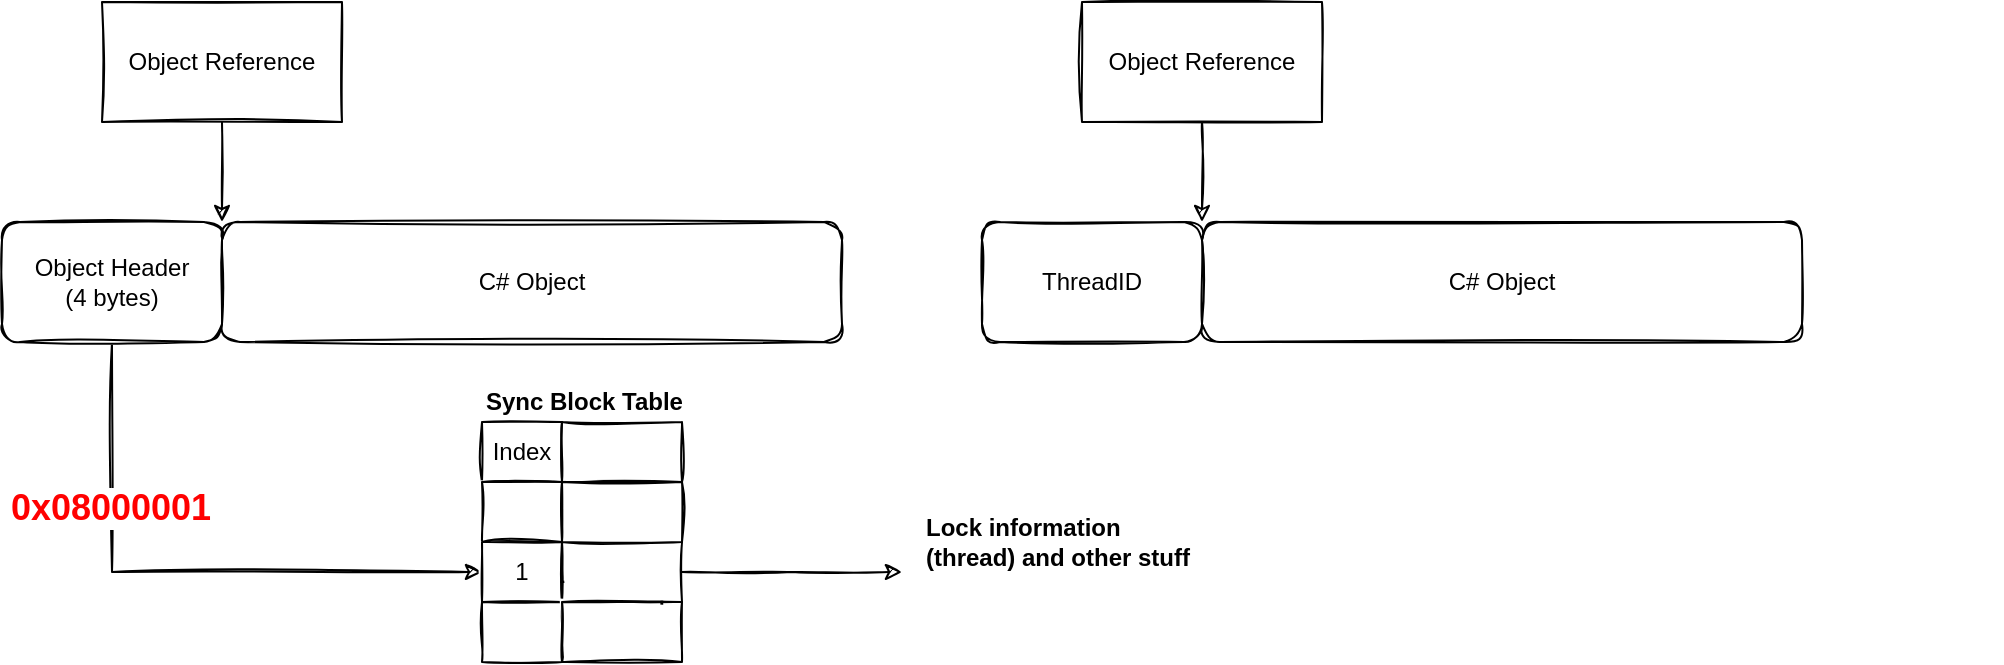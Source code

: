 <mxfile version="20.7.4" type="device" pages="8"><diagram id="iVvN_XEg4AzT2B_HjTKI" name="Objectheader"><mxGraphModel dx="1434" dy="956" grid="1" gridSize="10" guides="1" tooltips="1" connect="1" arrows="1" fold="1" page="1" pageScale="1" pageWidth="1654" pageHeight="1169" math="0" shadow="0"><root><mxCell id="0"/><mxCell id="1" parent="0"/><mxCell id="qiL688Z5bZD5Mg5xNuzw-1" value="C# Object" style="rounded=1;whiteSpace=wrap;html=1;sketch=1;" parent="1" vertex="1"><mxGeometry x="390" y="140" width="310" height="60" as="geometry"/></mxCell><mxCell id="qiL688Z5bZD5Mg5xNuzw-34" style="edgeStyle=orthogonalEdgeStyle;rounded=0;orthogonalLoop=1;jettySize=auto;html=1;exitX=0.5;exitY=1;exitDx=0;exitDy=0;entryX=0;entryY=0.5;entryDx=0;entryDy=0;sketch=1;" parent="1" source="qiL688Z5bZD5Mg5xNuzw-2" target="qiL688Z5bZD5Mg5xNuzw-23" edge="1"><mxGeometry relative="1" as="geometry"/></mxCell><mxCell id="qiL688Z5bZD5Mg5xNuzw-38" value="&lt;font style=&quot;font-size: 18px&quot; color=&quot;#ff0000&quot;&gt;0x08000001&lt;/font&gt;" style="edgeLabel;html=1;align=center;verticalAlign=middle;resizable=0;points=[];fontStyle=1" parent="qiL688Z5bZD5Mg5xNuzw-34" vertex="1" connectable="0"><mxGeometry x="-0.447" y="-1" relative="1" as="geometry"><mxPoint as="offset"/></mxGeometry></mxCell><mxCell id="qiL688Z5bZD5Mg5xNuzw-2" value="Object Header &lt;br&gt;(4 bytes)" style="rounded=1;whiteSpace=wrap;html=1;sketch=1;" parent="1" vertex="1"><mxGeometry x="280" y="140" width="110" height="60" as="geometry"/></mxCell><mxCell id="qiL688Z5bZD5Mg5xNuzw-33" style="edgeStyle=orthogonalEdgeStyle;rounded=0;orthogonalLoop=1;jettySize=auto;html=1;exitX=0.5;exitY=1;exitDx=0;exitDy=0;entryX=1;entryY=0;entryDx=0;entryDy=0;sketch=1;" parent="1" source="qiL688Z5bZD5Mg5xNuzw-3" target="qiL688Z5bZD5Mg5xNuzw-2" edge="1"><mxGeometry relative="1" as="geometry"/></mxCell><mxCell id="qiL688Z5bZD5Mg5xNuzw-3" value="Object Reference" style="rounded=0;whiteSpace=wrap;html=1;sketch=1;" parent="1" vertex="1"><mxGeometry x="330" y="30" width="120" height="60" as="geometry"/></mxCell><mxCell id="qiL688Z5bZD5Mg5xNuzw-30" value="" style="group;sketch=1;" parent="1" vertex="1" connectable="0"><mxGeometry x="520" y="240" width="100" height="120" as="geometry"/></mxCell><mxCell id="qiL688Z5bZD5Mg5xNuzw-5" value="Index" style="rounded=0;whiteSpace=wrap;html=1;sketch=1;" parent="qiL688Z5bZD5Mg5xNuzw-30" vertex="1"><mxGeometry width="40" height="30" as="geometry"/></mxCell><mxCell id="qiL688Z5bZD5Mg5xNuzw-20" value="" style="rounded=0;whiteSpace=wrap;html=1;sketch=1;" parent="qiL688Z5bZD5Mg5xNuzw-30" vertex="1"><mxGeometry x="40" width="60" height="30" as="geometry"/></mxCell><mxCell id="qiL688Z5bZD5Mg5xNuzw-21" value="" style="rounded=0;whiteSpace=wrap;html=1;sketch=1;" parent="qiL688Z5bZD5Mg5xNuzw-30" vertex="1"><mxGeometry y="30" width="40" height="30" as="geometry"/></mxCell><mxCell id="qiL688Z5bZD5Mg5xNuzw-22" value="" style="rounded=0;whiteSpace=wrap;html=1;sketch=1;" parent="qiL688Z5bZD5Mg5xNuzw-30" vertex="1"><mxGeometry x="30" y="80" width="60" height="30" as="geometry"/></mxCell><mxCell id="qiL688Z5bZD5Mg5xNuzw-23" value="1" style="rounded=0;whiteSpace=wrap;html=1;sketch=1;" parent="qiL688Z5bZD5Mg5xNuzw-30" vertex="1"><mxGeometry y="60" width="40" height="30" as="geometry"/></mxCell><mxCell id="qiL688Z5bZD5Mg5xNuzw-24" value="" style="rounded=0;whiteSpace=wrap;html=1;sketch=1;" parent="qiL688Z5bZD5Mg5xNuzw-30" vertex="1"><mxGeometry x="40" y="60" width="60" height="30" as="geometry"/></mxCell><mxCell id="qiL688Z5bZD5Mg5xNuzw-25" value="" style="rounded=0;whiteSpace=wrap;html=1;sketch=1;" parent="qiL688Z5bZD5Mg5xNuzw-30" vertex="1"><mxGeometry y="90" width="40" height="30" as="geometry"/></mxCell><mxCell id="qiL688Z5bZD5Mg5xNuzw-26" value="" style="rounded=0;whiteSpace=wrap;html=1;sketch=1;" parent="qiL688Z5bZD5Mg5xNuzw-30" vertex="1"><mxGeometry x="40" y="90" width="60" height="30" as="geometry"/></mxCell><mxCell id="qiL688Z5bZD5Mg5xNuzw-28" value="" style="rounded=0;whiteSpace=wrap;html=1;sketch=1;" parent="qiL688Z5bZD5Mg5xNuzw-30" vertex="1"><mxGeometry x="40" y="30" width="60" height="30" as="geometry"/></mxCell><mxCell id="qiL688Z5bZD5Mg5xNuzw-35" value="Sync Block Table" style="text;html=1;strokeColor=none;fillColor=none;align=left;verticalAlign=middle;whiteSpace=wrap;rounded=0;fontStyle=1;sketch=1;" parent="1" vertex="1"><mxGeometry x="520" y="220" width="120" height="20" as="geometry"/></mxCell><mxCell id="qiL688Z5bZD5Mg5xNuzw-36" style="edgeStyle=orthogonalEdgeStyle;rounded=0;orthogonalLoop=1;jettySize=auto;html=1;exitX=1;exitY=0.5;exitDx=0;exitDy=0;sketch=1;" parent="1" source="qiL688Z5bZD5Mg5xNuzw-24" edge="1"><mxGeometry relative="1" as="geometry"><mxPoint x="730" y="315" as="targetPoint"/></mxGeometry></mxCell><mxCell id="qiL688Z5bZD5Mg5xNuzw-37" value="&lt;b&gt;Lock information (thread) and other stuff&lt;/b&gt;" style="text;html=1;strokeColor=none;fillColor=none;align=left;verticalAlign=middle;whiteSpace=wrap;rounded=0;sketch=1;" parent="1" vertex="1"><mxGeometry x="740" y="280" width="140" height="40" as="geometry"/></mxCell><mxCell id="qiL688Z5bZD5Mg5xNuzw-43" value="" style="group" parent="1" vertex="1" connectable="0"><mxGeometry x="770" y="30" width="510" height="170" as="geometry"/></mxCell><mxCell id="qiL688Z5bZD5Mg5xNuzw-39" value="C# Object" style="rounded=1;whiteSpace=wrap;html=1;sketch=1;" parent="qiL688Z5bZD5Mg5xNuzw-43" vertex="1"><mxGeometry x="110" y="110" width="300" height="60" as="geometry"/></mxCell><mxCell id="qiL688Z5bZD5Mg5xNuzw-40" value="ThreadID" style="rounded=1;whiteSpace=wrap;html=1;sketch=1;" parent="qiL688Z5bZD5Mg5xNuzw-43" vertex="1"><mxGeometry y="110" width="110" height="60" as="geometry"/></mxCell><mxCell id="qiL688Z5bZD5Mg5xNuzw-41" style="edgeStyle=orthogonalEdgeStyle;rounded=0;orthogonalLoop=1;jettySize=auto;html=1;exitX=0.5;exitY=1;exitDx=0;exitDy=0;entryX=1;entryY=0;entryDx=0;entryDy=0;sketch=1;" parent="qiL688Z5bZD5Mg5xNuzw-43" source="qiL688Z5bZD5Mg5xNuzw-42" target="qiL688Z5bZD5Mg5xNuzw-40" edge="1"><mxGeometry relative="1" as="geometry"/></mxCell><mxCell id="qiL688Z5bZD5Mg5xNuzw-42" value="Object Reference" style="rounded=0;whiteSpace=wrap;html=1;sketch=1;" parent="qiL688Z5bZD5Mg5xNuzw-43" vertex="1"><mxGeometry x="50" width="120" height="60" as="geometry"/></mxCell></root></mxGraphModel></diagram><diagram id="FdWDrroUsomu5pPdW22d" name="JIT Optimization"><mxGraphModel dx="1434" dy="956" grid="1" gridSize="10" guides="1" tooltips="1" connect="1" arrows="1" fold="1" page="1" pageScale="1" pageWidth="1654" pageHeight="1169" math="0" shadow="0"><root><mxCell id="BAlZ_GWZOrF-AIS8VKTA-0"/><mxCell id="BAlZ_GWZOrF-AIS8VKTA-1" parent="BAlZ_GWZOrF-AIS8VKTA-0"/><mxCell id="BAlZ_GWZOrF-AIS8VKTA-31" style="edgeStyle=orthogonalEdgeStyle;rounded=0;orthogonalLoop=1;jettySize=auto;html=1;entryX=0;entryY=0.5;entryDx=0;entryDy=0;endArrow=classic;endFill=1;exitX=0.988;exitY=0.45;exitDx=0;exitDy=0;exitPerimeter=0;sketch=1;" parent="BAlZ_GWZOrF-AIS8VKTA-1" source="csfK8jJrEazMv0mZAonk-12" target="BAlZ_GWZOrF-AIS8VKTA-10" edge="1"><mxGeometry relative="1" as="geometry"/></mxCell><mxCell id="csfK8jJrEazMv0mZAonk-3" style="edgeStyle=orthogonalEdgeStyle;rounded=0;orthogonalLoop=1;jettySize=auto;html=1;sketch=1;" parent="BAlZ_GWZOrF-AIS8VKTA-1" source="BAlZ_GWZOrF-AIS8VKTA-3" target="csfK8jJrEazMv0mZAonk-2" edge="1"><mxGeometry relative="1" as="geometry"/></mxCell><mxCell id="9Du4CBEFg0yvRMwCgjqd-26" style="edgeStyle=orthogonalEdgeStyle;rounded=0;orthogonalLoop=1;jettySize=auto;html=1;exitX=0.5;exitY=1;exitDx=0;exitDy=0;exitPerimeter=0;entryX=0;entryY=0.5;entryDx=0;entryDy=0;" parent="BAlZ_GWZOrF-AIS8VKTA-1" source="BAlZ_GWZOrF-AIS8VKTA-3" target="9Du4CBEFg0yvRMwCgjqd-23" edge="1"><mxGeometry relative="1" as="geometry"/></mxCell><mxCell id="BAlZ_GWZOrF-AIS8VKTA-3" value="Assembly&lt;br&gt;IL Code" style="shape=note;whiteSpace=wrap;html=1;backgroundOutline=1;darkOpacity=0.05;fillColor=#dae8fc;strokeColor=#6c8ebf;sketch=1;" parent="BAlZ_GWZOrF-AIS8VKTA-1" vertex="1"><mxGeometry x="480" y="190" width="80" height="100" as="geometry"/></mxCell><mxCell id="qr1qw_LT_lCiCfeMeQVP-0" style="edgeStyle=orthogonalEdgeStyle;rounded=0;orthogonalLoop=1;jettySize=auto;html=1;entryX=0;entryY=0;entryDx=25;entryDy=0;entryPerimeter=0;sketch=1;" parent="BAlZ_GWZOrF-AIS8VKTA-1" source="BAlZ_GWZOrF-AIS8VKTA-4" target="csfK8jJrEazMv0mZAonk-10" edge="1"><mxGeometry relative="1" as="geometry"><Array as="points"><mxPoint x="520" y="40"/><mxPoint x="135" y="40"/></Array></mxGeometry></mxCell><mxCell id="qr1qw_LT_lCiCfeMeQVP-1" value="References original code location" style="edgeLabel;html=1;align=center;verticalAlign=middle;resizable=0;points=[];" parent="qr1qw_LT_lCiCfeMeQVP-0" vertex="1" connectable="0"><mxGeometry x="0.22" y="-1" relative="1" as="geometry"><mxPoint x="59" as="offset"/></mxGeometry></mxCell><mxCell id="BAlZ_GWZOrF-AIS8VKTA-4" value="PDB" style="shape=note;whiteSpace=wrap;html=1;backgroundOutline=1;darkOpacity=0.05;sketch=1;" parent="BAlZ_GWZOrF-AIS8VKTA-1" vertex="1"><mxGeometry x="480" y="70" width="80" height="100" as="geometry"/></mxCell><mxCell id="csfK8jJrEazMv0mZAonk-28" style="edgeStyle=none;rounded=0;orthogonalLoop=1;jettySize=auto;html=1;entryX=0.07;entryY=0.4;entryDx=0;entryDy=0;entryPerimeter=0;sketch=1;" parent="BAlZ_GWZOrF-AIS8VKTA-1" source="BAlZ_GWZOrF-AIS8VKTA-8" target="csfK8jJrEazMv0mZAonk-26" edge="1"><mxGeometry relative="1" as="geometry"/></mxCell><mxCell id="BAlZ_GWZOrF-AIS8VKTA-8" value="&lt;br&gt;&lt;b&gt;Optimized&lt;/b&gt;&lt;br&gt;Machine Code" style="shape=note;whiteSpace=wrap;html=1;backgroundOutline=1;darkOpacity=0.05;sketch=1;" parent="BAlZ_GWZOrF-AIS8VKTA-1" vertex="1"><mxGeometry x="480" y="506" width="80" height="100" as="geometry"/></mxCell><mxCell id="BAlZ_GWZOrF-AIS8VKTA-11" value="" style="group;sketch=1;" parent="BAlZ_GWZOrF-AIS8VKTA-1" vertex="1" connectable="0"><mxGeometry x="230" y="90" width="140" height="150" as="geometry"/></mxCell><mxCell id="BAlZ_GWZOrF-AIS8VKTA-9" value="" style="rounded=1;whiteSpace=wrap;html=1;sketch=1;" parent="BAlZ_GWZOrF-AIS8VKTA-11" vertex="1"><mxGeometry width="140" height="150" as="geometry"/></mxCell><mxCell id="BAlZ_GWZOrF-AIS8VKTA-2" value="Compiler" style="rounded=1;whiteSpace=wrap;html=1;sketch=1;" parent="BAlZ_GWZOrF-AIS8VKTA-11" vertex="1"><mxGeometry x="10" y="10" width="120" height="60" as="geometry"/></mxCell><mxCell id="BAlZ_GWZOrF-AIS8VKTA-5" value="Compiler&lt;br&gt;Optimization" style="rounded=1;whiteSpace=wrap;html=1;sketch=1;" parent="BAlZ_GWZOrF-AIS8VKTA-11" vertex="1"><mxGeometry x="10" y="80" width="120" height="60" as="geometry"/></mxCell><mxCell id="BAlZ_GWZOrF-AIS8VKTA-12" value="" style="group;sketch=1;" parent="BAlZ_GWZOrF-AIS8VKTA-1" vertex="1" connectable="0"><mxGeometry x="230" y="452" width="140" height="150" as="geometry"/></mxCell><mxCell id="csfK8jJrEazMv0mZAonk-22" style="edgeStyle=none;rounded=0;orthogonalLoop=1;jettySize=auto;html=1;exitX=1;exitY=0.5;exitDx=0;exitDy=0;sketch=1;" parent="BAlZ_GWZOrF-AIS8VKTA-12" source="BAlZ_GWZOrF-AIS8VKTA-10" target="BAlZ_GWZOrF-AIS8VKTA-7" edge="1"><mxGeometry relative="1" as="geometry"/></mxCell><mxCell id="BAlZ_GWZOrF-AIS8VKTA-10" value="" style="rounded=1;whiteSpace=wrap;html=1;sketch=1;" parent="BAlZ_GWZOrF-AIS8VKTA-12" vertex="1"><mxGeometry y="-1" width="140" height="150" as="geometry"/></mxCell><mxCell id="BAlZ_GWZOrF-AIS8VKTA-6" value="JIT Compiler" style="rounded=1;whiteSpace=wrap;html=1;sketch=1;" parent="BAlZ_GWZOrF-AIS8VKTA-12" vertex="1"><mxGeometry x="10" y="10" width="120" height="60" as="geometry"/></mxCell><mxCell id="BAlZ_GWZOrF-AIS8VKTA-7" value="JIT Optimization" style="rounded=1;whiteSpace=wrap;html=1;sketch=1;" parent="BAlZ_GWZOrF-AIS8VKTA-12" vertex="1"><mxGeometry x="10" y="80" width="120" height="60" as="geometry"/></mxCell><mxCell id="BAlZ_GWZOrF-AIS8VKTA-15" value="Here most of the optimization happens" style="rounded=0;whiteSpace=wrap;html=1;fillColor=#fff2cc;strokeColor=#d6b656;sketch=1;" parent="BAlZ_GWZOrF-AIS8VKTA-1" vertex="1"><mxGeometry x="180" y="582" width="120" height="60" as="geometry"/></mxCell><mxCell id="BAlZ_GWZOrF-AIS8VKTA-18" value="&lt;span&gt;Local Variables and mapping of IL code back to source code&lt;br&gt;&lt;/span&gt;Contains path to sources." style="rounded=0;whiteSpace=wrap;html=1;fillColor=#fff2cc;strokeColor=#d6b656;sketch=1;" parent="BAlZ_GWZOrF-AIS8VKTA-1" vertex="1"><mxGeometry x="530" y="20" width="120" height="80" as="geometry"/></mxCell><mxCell id="BAlZ_GWZOrF-AIS8VKTA-19" style="edgeStyle=none;rounded=0;orthogonalLoop=1;jettySize=auto;html=1;exitX=0.5;exitY=0;exitDx=0;exitDy=0;dashed=1;endArrow=none;endFill=0;" parent="BAlZ_GWZOrF-AIS8VKTA-1" source="BAlZ_GWZOrF-AIS8VKTA-18" target="BAlZ_GWZOrF-AIS8VKTA-18" edge="1"><mxGeometry relative="1" as="geometry"/></mxCell><mxCell id="BAlZ_GWZOrF-AIS8VKTA-22" value="Class and method names in callstacks are available through meta information." style="rounded=0;whiteSpace=wrap;html=1;fillColor=#fff2cc;strokeColor=#d6b656;sketch=1;" parent="BAlZ_GWZOrF-AIS8VKTA-1" vertex="1"><mxGeometry x="365" y="250" width="120" height="80" as="geometry"/></mxCell><mxCell id="BAlZ_GWZOrF-AIS8VKTA-32" style="edgeStyle=orthogonalEdgeStyle;rounded=0;orthogonalLoop=1;jettySize=auto;html=1;exitX=1;exitY=0.75;exitDx=0;exitDy=0;endArrow=classic;endFill=1;entryX=-0.012;entryY=0.58;entryDx=0;entryDy=0;entryPerimeter=0;sketch=1;" parent="BAlZ_GWZOrF-AIS8VKTA-1" source="BAlZ_GWZOrF-AIS8VKTA-10" target="BAlZ_GWZOrF-AIS8VKTA-8" edge="1"><mxGeometry relative="1" as="geometry"><mxPoint x="670" y="562" as="targetPoint"/></mxGeometry></mxCell><mxCell id="BAlZ_GWZOrF-AIS8VKTA-33" style="edgeStyle=orthogonalEdgeStyle;rounded=0;orthogonalLoop=1;jettySize=auto;html=1;exitX=1;exitY=0.5;exitDx=0;exitDy=0;entryX=0;entryY=0.5;entryDx=0;entryDy=0;entryPerimeter=0;endArrow=classic;endFill=1;sketch=1;" parent="BAlZ_GWZOrF-AIS8VKTA-1" source="BAlZ_GWZOrF-AIS8VKTA-9" target="BAlZ_GWZOrF-AIS8VKTA-4" edge="1"><mxGeometry relative="1" as="geometry"/></mxCell><mxCell id="BAlZ_GWZOrF-AIS8VKTA-34" style="edgeStyle=orthogonalEdgeStyle;rounded=0;orthogonalLoop=1;jettySize=auto;html=1;endArrow=classic;endFill=1;entryX=0;entryY=0.5;entryDx=0;entryDy=0;entryPerimeter=0;exitX=1;exitY=0.75;exitDx=0;exitDy=0;sketch=1;" parent="BAlZ_GWZOrF-AIS8VKTA-1" source="BAlZ_GWZOrF-AIS8VKTA-9" target="BAlZ_GWZOrF-AIS8VKTA-3" edge="1"><mxGeometry relative="1" as="geometry"><mxPoint x="530" y="250" as="targetPoint"/><mxPoint x="400" y="200" as="sourcePoint"/></mxGeometry></mxCell><mxCell id="csfK8jJrEazMv0mZAonk-5" style="edgeStyle=orthogonalEdgeStyle;rounded=0;orthogonalLoop=1;jettySize=auto;html=1;entryX=-0.087;entryY=0.44;entryDx=0;entryDy=0;entryPerimeter=0;sketch=1;" parent="BAlZ_GWZOrF-AIS8VKTA-1" source="csfK8jJrEazMv0mZAonk-2" target="csfK8jJrEazMv0mZAonk-4" edge="1"><mxGeometry relative="1" as="geometry"/></mxCell><mxCell id="csfK8jJrEazMv0mZAonk-8" value="decompile" style="edgeLabel;html=1;align=center;verticalAlign=middle;resizable=0;points=[];" parent="csfK8jJrEazMv0mZAonk-5" vertex="1" connectable="0"><mxGeometry x="-0.168" y="-2" relative="1" as="geometry"><mxPoint as="offset"/></mxGeometry></mxCell><mxCell id="csfK8jJrEazMv0mZAonk-15" style="edgeStyle=orthogonalEdgeStyle;rounded=0;orthogonalLoop=1;jettySize=auto;html=1;exitX=1;exitY=0.25;exitDx=0;exitDy=0;entryX=-0.05;entryY=0.43;entryDx=0;entryDy=0;entryPerimeter=0;sketch=1;" parent="BAlZ_GWZOrF-AIS8VKTA-1" source="csfK8jJrEazMv0mZAonk-2" target="csfK8jJrEazMv0mZAonk-14" edge="1"><mxGeometry relative="1" as="geometry"/></mxCell><mxCell id="csfK8jJrEazMv0mZAonk-16" value="recreate" style="edgeLabel;html=1;align=center;verticalAlign=middle;resizable=0;points=[];" parent="csfK8jJrEazMv0mZAonk-15" vertex="1" connectable="0"><mxGeometry x="0.491" y="2" relative="1" as="geometry"><mxPoint as="offset"/></mxGeometry></mxCell><mxCell id="csfK8jJrEazMv0mZAonk-2" value="Decompiler" style="rounded=1;whiteSpace=wrap;html=1;sketch=1;" parent="BAlZ_GWZOrF-AIS8VKTA-1" vertex="1"><mxGeometry x="610" y="130" width="120" height="60" as="geometry"/></mxCell><mxCell id="csfK8jJrEazMv0mZAonk-4" value="Decompiled&lt;br&gt;Sources" style="shape=note;whiteSpace=wrap;html=1;backgroundOutline=1;darkOpacity=0.05;fillColor=#d5e8d4;strokeColor=#82b366;sketch=1;" parent="BAlZ_GWZOrF-AIS8VKTA-1" vertex="1"><mxGeometry x="827" y="190" width="80" height="100" as="geometry"/></mxCell><mxCell id="csfK8jJrEazMv0mZAonk-11" style="edgeStyle=orthogonalEdgeStyle;rounded=0;orthogonalLoop=1;jettySize=auto;html=1;entryX=0;entryY=0.5;entryDx=0;entryDy=0;sketch=1;" parent="BAlZ_GWZOrF-AIS8VKTA-1" source="csfK8jJrEazMv0mZAonk-10" target="BAlZ_GWZOrF-AIS8VKTA-9" edge="1"><mxGeometry relative="1" as="geometry"/></mxCell><mxCell id="csfK8jJrEazMv0mZAonk-10" value="Sources" style="shape=note;whiteSpace=wrap;html=1;backgroundOutline=1;darkOpacity=0.05;fillColor=#d5e8d4;strokeColor=#82b366;sketch=1;" parent="BAlZ_GWZOrF-AIS8VKTA-1" vertex="1"><mxGeometry x="110" y="115" width="80" height="100" as="geometry"/></mxCell><mxCell id="csfK8jJrEazMv0mZAonk-12" value="Assembly&lt;br&gt;IL Code" style="shape=note;whiteSpace=wrap;html=1;backgroundOutline=1;darkOpacity=0.05;fillColor=#dae8fc;strokeColor=#6c8ebf;sketch=1;" parent="BAlZ_GWZOrF-AIS8VKTA-1" vertex="1"><mxGeometry x="50" y="480" width="80" height="100" as="geometry"/></mxCell><mxCell id="csfK8jJrEazMv0mZAonk-14" value="PDB" style="shape=note;whiteSpace=wrap;html=1;backgroundOutline=1;darkOpacity=0.05;sketch=1;" parent="BAlZ_GWZOrF-AIS8VKTA-1" vertex="1"><mxGeometry x="827" y="60" width="80" height="100" as="geometry"/></mxCell><mxCell id="csfK8jJrEazMv0mZAonk-17" value="We lose details such as local variable names and comments!" style="rounded=0;whiteSpace=wrap;html=1;fillColor=#fff2cc;strokeColor=#d6b656;sketch=1;" parent="BAlZ_GWZOrF-AIS8VKTA-1" vertex="1"><mxGeometry x="610" y="200" width="120" height="80" as="geometry"/></mxCell><mxCell id="csfK8jJrEazMv0mZAonk-29" style="edgeStyle=none;rounded=0;orthogonalLoop=1;jettySize=auto;html=1;entryX=0;entryY=0.5;entryDx=0;entryDy=0;entryPerimeter=0;sketch=1;" parent="BAlZ_GWZOrF-AIS8VKTA-1" source="csfK8jJrEazMv0mZAonk-26" target="csfK8jJrEazMv0mZAonk-27" edge="1"><mxGeometry relative="1" as="geometry"/></mxCell><mxCell id="csfK8jJrEazMv0mZAonk-26" value="Mapping back to &lt;br&gt;source code" style="ellipse;shape=cloud;whiteSpace=wrap;html=1;sketch=1;" parent="BAlZ_GWZOrF-AIS8VKTA-1" vertex="1"><mxGeometry x="595" y="512" width="145" height="100" as="geometry"/></mxCell><mxCell id="csfK8jJrEazMv0mZAonk-27" value="Sources" style="shape=note;whiteSpace=wrap;html=1;backgroundOutline=1;darkOpacity=0.05;fillColor=#d5e8d4;strokeColor=#82b366;sketch=1;" parent="BAlZ_GWZOrF-AIS8VKTA-1" vertex="1"><mxGeometry x="770" y="512" width="80" height="100" as="geometry"/></mxCell><mxCell id="9Du4CBEFg0yvRMwCgjqd-0" style="edgeStyle=orthogonalEdgeStyle;rounded=0;orthogonalLoop=1;jettySize=auto;html=1;entryX=0;entryY=0.5;entryDx=0;entryDy=0;endArrow=classic;endFill=1;exitX=0.988;exitY=0.45;exitDx=0;exitDy=0;exitPerimeter=0;sketch=1;" parent="BAlZ_GWZOrF-AIS8VKTA-1" source="9Du4CBEFg0yvRMwCgjqd-19" target="9Du4CBEFg0yvRMwCgjqd-5" edge="1"><mxGeometry relative="1" as="geometry"/></mxCell><mxCell id="9Du4CBEFg0yvRMwCgjqd-30" style="edgeStyle=orthogonalEdgeStyle;rounded=0;orthogonalLoop=1;jettySize=auto;html=1;sketch=1;" parent="BAlZ_GWZOrF-AIS8VKTA-1" source="9Du4CBEFg0yvRMwCgjqd-2" target="9Du4CBEFg0yvRMwCgjqd-21" edge="1"><mxGeometry relative="1" as="geometry"/></mxCell><mxCell id="9Du4CBEFg0yvRMwCgjqd-2" value="&lt;br&gt;&lt;b&gt;Not optimized&lt;/b&gt;&lt;br&gt;Machine Code" style="shape=note;whiteSpace=wrap;html=1;backgroundOutline=1;darkOpacity=0.05;sketch=1;" parent="BAlZ_GWZOrF-AIS8VKTA-1" vertex="1"><mxGeometry x="490" y="896" width="80" height="100" as="geometry"/></mxCell><mxCell id="9Du4CBEFg0yvRMwCgjqd-3" value="" style="group;sketch=1;" parent="BAlZ_GWZOrF-AIS8VKTA-1" vertex="1" connectable="0"><mxGeometry x="240" y="842" width="140" height="150" as="geometry"/></mxCell><mxCell id="9Du4CBEFg0yvRMwCgjqd-4" style="edgeStyle=none;rounded=0;orthogonalLoop=1;jettySize=auto;html=1;exitX=1;exitY=0.5;exitDx=0;exitDy=0;sketch=1;" parent="9Du4CBEFg0yvRMwCgjqd-3" source="9Du4CBEFg0yvRMwCgjqd-5" target="9Du4CBEFg0yvRMwCgjqd-7" edge="1"><mxGeometry relative="1" as="geometry"/></mxCell><mxCell id="9Du4CBEFg0yvRMwCgjqd-5" value="" style="rounded=1;whiteSpace=wrap;html=1;sketch=1;" parent="9Du4CBEFg0yvRMwCgjqd-3" vertex="1"><mxGeometry y="-1" width="140" height="150" as="geometry"/></mxCell><mxCell id="9Du4CBEFg0yvRMwCgjqd-6" value="JIT Compiler" style="rounded=1;whiteSpace=wrap;html=1;sketch=1;" parent="9Du4CBEFg0yvRMwCgjqd-3" vertex="1"><mxGeometry x="10" y="10" width="120" height="60" as="geometry"/></mxCell><mxCell id="9Du4CBEFg0yvRMwCgjqd-7" value="JIT Optimization" style="rounded=1;whiteSpace=wrap;html=1;fillColor=#f8cecc;strokeColor=#b85450;sketch=1;" parent="9Du4CBEFg0yvRMwCgjqd-3" vertex="1"><mxGeometry x="10" y="80" width="120" height="60" as="geometry"/></mxCell><mxCell id="9Du4CBEFg0yvRMwCgjqd-9" style="rounded=0;orthogonalLoop=1;jettySize=auto;html=1;entryX=0.988;entryY=0.56;entryDx=0;entryDy=0;endArrow=classic;endFill=1;dashed=1;entryPerimeter=0;sketch=1;" parent="BAlZ_GWZOrF-AIS8VKTA-1" source="9Du4CBEFg0yvRMwCgjqd-10" target="9Du4CBEFg0yvRMwCgjqd-14" edge="1"><mxGeometry relative="1" as="geometry"/></mxCell><mxCell id="9Du4CBEFg0yvRMwCgjqd-10" value="&lt;b&gt;Environment Variable&lt;/b&gt;&lt;br&gt;&lt;p&gt;COMPlus_ZapDisable=1&lt;br&gt;&lt;span&gt;&lt;br&gt;.NET Core COMPlus_ReadyT&lt;/span&gt;&lt;span&gt;oRun&lt;/span&gt;&lt;span&gt;=0&lt;/span&gt;&lt;/p&gt;" style="rounded=0;whiteSpace=wrap;html=1;align=left;fillColor=#f8cecc;strokeColor=#b85450;sketch=1;" parent="BAlZ_GWZOrF-AIS8VKTA-1" vertex="1"><mxGeometry x="200" y="1010" width="160" height="100" as="geometry"/></mxCell><mxCell id="9Du4CBEFg0yvRMwCgjqd-14" value="Assembly.ni" style="shape=note;whiteSpace=wrap;html=1;backgroundOutline=1;darkOpacity=0.05;fillColor=#f8cecc;strokeColor=#b85450;sketch=1;" parent="BAlZ_GWZOrF-AIS8VKTA-1" vertex="1"><mxGeometry x="60" y="1002" width="80" height="100" as="geometry"/></mxCell><mxCell id="9Du4CBEFg0yvRMwCgjqd-15" style="edgeStyle=none;rounded=0;orthogonalLoop=1;jettySize=auto;html=1;exitX=0.5;exitY=1;exitDx=0;exitDy=0;entryX=1;entryY=0.25;entryDx=0;entryDy=0;dashed=1;endArrow=classic;endFill=1;sketch=1;" parent="BAlZ_GWZOrF-AIS8VKTA-1" source="9Du4CBEFg0yvRMwCgjqd-16" target="9Du4CBEFg0yvRMwCgjqd-7" edge="1"><mxGeometry relative="1" as="geometry"/></mxCell><mxCell id="9Du4CBEFg0yvRMwCgjqd-16" value="&lt;b&gt;VS Debugger&lt;/b&gt;&lt;br&gt;&quot;Suppress Jit Optimization&quot;&lt;br&gt;&lt;br&gt;Disable &quot;Just My Code&quot;&lt;br&gt;" style="rounded=0;whiteSpace=wrap;html=1;fillColor=#f8cecc;strokeColor=#b85450;align=center;sketch=1;" parent="BAlZ_GWZOrF-AIS8VKTA-1" vertex="1"><mxGeometry x="390" y="790" width="140" height="100" as="geometry"/></mxCell><mxCell id="9Du4CBEFg0yvRMwCgjqd-17" style="edgeStyle=orthogonalEdgeStyle;rounded=0;orthogonalLoop=1;jettySize=auto;html=1;exitX=1;exitY=0.75;exitDx=0;exitDy=0;endArrow=classic;endFill=1;entryX=-0.012;entryY=0.58;entryDx=0;entryDy=0;entryPerimeter=0;sketch=1;" parent="BAlZ_GWZOrF-AIS8VKTA-1" source="9Du4CBEFg0yvRMwCgjqd-5" target="9Du4CBEFg0yvRMwCgjqd-2" edge="1"><mxGeometry relative="1" as="geometry"><mxPoint x="680" y="952" as="targetPoint"/></mxGeometry></mxCell><mxCell id="9Du4CBEFg0yvRMwCgjqd-19" value="Assembly&lt;br&gt;IL Code" style="shape=note;whiteSpace=wrap;html=1;backgroundOutline=1;darkOpacity=0.05;fillColor=#dae8fc;strokeColor=#6c8ebf;sketch=1;" parent="BAlZ_GWZOrF-AIS8VKTA-1" vertex="1"><mxGeometry x="60" y="870" width="80" height="100" as="geometry"/></mxCell><mxCell id="9Du4CBEFg0yvRMwCgjqd-20" style="edgeStyle=none;rounded=0;orthogonalLoop=1;jettySize=auto;html=1;entryX=0;entryY=0.5;entryDx=0;entryDy=0;entryPerimeter=0;sketch=1;" parent="BAlZ_GWZOrF-AIS8VKTA-1" source="9Du4CBEFg0yvRMwCgjqd-21" target="9Du4CBEFg0yvRMwCgjqd-22" edge="1"><mxGeometry relative="1" as="geometry"/></mxCell><mxCell id="9Du4CBEFg0yvRMwCgjqd-21" value="Mapping back to &lt;br&gt;source code" style="ellipse;shape=cloud;whiteSpace=wrap;html=1;sketch=1;" parent="BAlZ_GWZOrF-AIS8VKTA-1" vertex="1"><mxGeometry x="605" y="902" width="145" height="100" as="geometry"/></mxCell><mxCell id="9Du4CBEFg0yvRMwCgjqd-22" value="Sources" style="shape=note;whiteSpace=wrap;html=1;backgroundOutline=1;darkOpacity=0.05;fillColor=#d5e8d4;strokeColor=#82b366;sketch=1;" parent="BAlZ_GWZOrF-AIS8VKTA-1" vertex="1"><mxGeometry x="780" y="902" width="80" height="100" as="geometry"/></mxCell><mxCell id="9Du4CBEFg0yvRMwCgjqd-25" style="edgeStyle=orthogonalEdgeStyle;rounded=0;orthogonalLoop=1;jettySize=auto;html=1;entryX=0.038;entryY=0.4;entryDx=0;entryDy=0;entryPerimeter=0;sketch=1;" parent="BAlZ_GWZOrF-AIS8VKTA-1" source="9Du4CBEFg0yvRMwCgjqd-23" target="9Du4CBEFg0yvRMwCgjqd-24" edge="1"><mxGeometry relative="1" as="geometry"/></mxCell><mxCell id="9Du4CBEFg0yvRMwCgjqd-23" value="NGEN" style="rounded=1;whiteSpace=wrap;html=1;sketch=1;" parent="BAlZ_GWZOrF-AIS8VKTA-1" vertex="1"><mxGeometry x="550" y="340" width="120" height="60" as="geometry"/></mxCell><mxCell id="9Du4CBEFg0yvRMwCgjqd-24" value="Assembly.ni" style="shape=note;whiteSpace=wrap;html=1;backgroundOutline=1;darkOpacity=0.05;fillColor=#dae8fc;strokeColor=#6c8ebf;sketch=1;" parent="BAlZ_GWZOrF-AIS8VKTA-1" vertex="1"><mxGeometry x="827" y="330" width="80" height="100" as="geometry"/></mxCell><mxCell id="9Du4CBEFg0yvRMwCgjqd-28" style="edgeStyle=orthogonalEdgeStyle;rounded=0;orthogonalLoop=1;jettySize=auto;html=1;entryX=0.5;entryY=1;entryDx=0;entryDy=0;entryPerimeter=0;sketch=1;" parent="BAlZ_GWZOrF-AIS8VKTA-1" source="9Du4CBEFg0yvRMwCgjqd-27" target="BAlZ_GWZOrF-AIS8VKTA-8" edge="1"><mxGeometry relative="1" as="geometry"/></mxCell><mxCell id="9Du4CBEFg0yvRMwCgjqd-27" value="Assembly.ni" style="shape=note;whiteSpace=wrap;html=1;backgroundOutline=1;darkOpacity=0.05;fillColor=#dae8fc;strokeColor=#6c8ebf;sketch=1;" parent="BAlZ_GWZOrF-AIS8VKTA-1" vertex="1"><mxGeometry x="50" y="606" width="80" height="100" as="geometry"/></mxCell><mxCell id="9Du4CBEFg0yvRMwCgjqd-34" value="&lt;font color=&quot;#ff0000&quot;&gt;&lt;b&gt;May not work properly. Depending on the JIT optimization. Some methods may be removed (inlined) etc.&lt;/b&gt;&lt;/font&gt;" style="text;html=1;strokeColor=none;fillColor=none;align=left;verticalAlign=middle;whiteSpace=wrap;rounded=0;sketch=1;" parent="BAlZ_GWZOrF-AIS8VKTA-1" vertex="1"><mxGeometry x="595" y="620" width="155" height="60" as="geometry"/></mxCell></root></mxGraphModel></diagram><diagram id="6pp15ndTnhvr-kPHbM7N" name="Messagequeues"><mxGraphModel dx="1434" dy="956" grid="1" gridSize="10" guides="1" tooltips="1" connect="1" arrows="1" fold="1" page="1" pageScale="1" pageWidth="1654" pageHeight="1169" math="0" shadow="0"><root><mxCell id="hdKQ06GXXZrAomlif8P4-0"/><mxCell id="hdKQ06GXXZrAomlif8P4-1" parent="hdKQ06GXXZrAomlif8P4-0"/><mxCell id="__LRcXeVDL_Bt4TRHnI3-58" value="" style="group;fillColor=#f8cecc;strokeColor=#b85450;sketch=1;" parent="hdKQ06GXXZrAomlif8P4-1" vertex="1" connectable="0"><mxGeometry x="710" y="550" width="670" height="500" as="geometry"/></mxCell><mxCell id="__LRcXeVDL_Bt4TRHnI3-59" value="" style="rounded=0;whiteSpace=wrap;html=1;sketch=1;" parent="__LRcXeVDL_Bt4TRHnI3-58" vertex="1"><mxGeometry width="670" height="500" as="geometry"/></mxCell><mxCell id="__LRcXeVDL_Bt4TRHnI3-62" value="" style="rounded=1;whiteSpace=wrap;html=1;sketch=1;" parent="__LRcXeVDL_Bt4TRHnI3-58" vertex="1"><mxGeometry x="110" y="300" width="530" height="170" as="geometry"/></mxCell><mxCell id="UfVYK3Qx5EhjDnhVh9Gj-1" value="" style="rounded=0;whiteSpace=wrap;html=1;strokeWidth=2;strokeColor=#b85450;fillColor=#f8cecc;sketch=1;" parent="__LRcXeVDL_Bt4TRHnI3-58" vertex="1"><mxGeometry x="130" y="340" width="300" height="110" as="geometry"/></mxCell><mxCell id="__LRcXeVDL_Bt4TRHnI3-60" value="" style="rounded=1;whiteSpace=wrap;html=1;sketch=1;" parent="__LRcXeVDL_Bt4TRHnI3-58" vertex="1"><mxGeometry x="110" y="130" width="530" height="160" as="geometry"/></mxCell><mxCell id="__LRcXeVDL_Bt4TRHnI3-61" value="" style="shape=cylinder3;whiteSpace=wrap;html=1;boundedLbl=1;backgroundOutline=1;size=15;sketch=1;" parent="__LRcXeVDL_Bt4TRHnI3-58" vertex="1"><mxGeometry x="160" y="140" width="60" height="130" as="geometry"/></mxCell><mxCell id="__LRcXeVDL_Bt4TRHnI3-63" value="Mouse Clicked" style="text;html=1;strokeColor=none;fillColor=none;align=center;verticalAlign=middle;whiteSpace=wrap;rounded=0;sketch=1;" parent="__LRcXeVDL_Bt4TRHnI3-58" vertex="1"><mxGeometry x="215" y="50" width="90" height="20" as="geometry"/></mxCell><mxCell id="__LRcXeVDL_Bt4TRHnI3-65" value="PostMessage / SendMessage" style="text;html=1;strokeColor=none;fillColor=none;align=left;verticalAlign=middle;whiteSpace=wrap;rounded=0;sketch=1;" parent="__LRcXeVDL_Bt4TRHnI3-58" vertex="1"><mxGeometry x="155" y="20" width="130" height="20" as="geometry"/></mxCell><mxCell id="__LRcXeVDL_Bt4TRHnI3-66" value="Mouse Moved" style="text;html=1;strokeColor=none;fillColor=none;align=center;verticalAlign=middle;whiteSpace=wrap;rounded=0;sketch=1;" parent="__LRcXeVDL_Bt4TRHnI3-58" vertex="1"><mxGeometry x="115" y="60" width="40" height="20" as="geometry"/></mxCell><mxCell id="__LRcXeVDL_Bt4TRHnI3-67" value="&lt;b&gt;Message Queue&lt;/b&gt;" style="text;html=1;strokeColor=none;fillColor=none;align=center;verticalAlign=middle;whiteSpace=wrap;rounded=0;sketch=1;" parent="__LRcXeVDL_Bt4TRHnI3-58" vertex="1"><mxGeometry x="170" y="200" width="40" height="20" as="geometry"/></mxCell><mxCell id="__LRcXeVDL_Bt4TRHnI3-68" value="" style="shape=singleArrow;direction=north;whiteSpace=wrap;html=1;align=left;fillColor=#ffe6cc;strokeColor=#d79b00;sketch=1;" parent="__LRcXeVDL_Bt4TRHnI3-58" vertex="1"><mxGeometry x="160" y="280" width="60" height="50" as="geometry"/></mxCell><mxCell id="__LRcXeVDL_Bt4TRHnI3-69" value="" style="shape=singleArrow;direction=south;whiteSpace=wrap;html=1;align=left;fillColor=#ffe6cc;strokeColor=#d79b00;sketch=1;" parent="__LRcXeVDL_Bt4TRHnI3-58" vertex="1"><mxGeometry x="160" y="60" width="60" height="70" as="geometry"/></mxCell><mxCell id="__LRcXeVDL_Bt4TRHnI3-71" value="" style="group;sketch=1;" parent="__LRcXeVDL_Bt4TRHnI3-58" vertex="1" connectable="0"><mxGeometry x="490" y="150" width="120" height="80" as="geometry"/></mxCell><mxCell id="__LRcXeVDL_Bt4TRHnI3-72" value="" style="ellipse;shape=cloud;whiteSpace=wrap;html=1;align=left;sketch=1;" parent="__LRcXeVDL_Bt4TRHnI3-71" vertex="1"><mxGeometry width="120" height="80" as="geometry"/></mxCell><mxCell id="__LRcXeVDL_Bt4TRHnI3-73" value="Defaut Handling" style="text;html=1;strokeColor=none;fillColor=none;align=left;verticalAlign=middle;whiteSpace=wrap;rounded=0;fontStyle=1;sketch=1;" parent="__LRcXeVDL_Bt4TRHnI3-71" vertex="1"><mxGeometry x="40" y="30" width="40" height="20" as="geometry"/></mxCell><mxCell id="__LRcXeVDL_Bt4TRHnI3-74" value="" style="group;sketch=1;" parent="__LRcXeVDL_Bt4TRHnI3-58" vertex="1" connectable="0"><mxGeometry x="460" y="360" width="120" height="80" as="geometry"/></mxCell><mxCell id="__LRcXeVDL_Bt4TRHnI3-75" value="" style="ellipse;shape=cloud;whiteSpace=wrap;html=1;align=left;sketch=1;" parent="__LRcXeVDL_Bt4TRHnI3-74" vertex="1"><mxGeometry width="120" height="80" as="geometry"/></mxCell><mxCell id="__LRcXeVDL_Bt4TRHnI3-76" value="User Code" style="text;html=1;strokeColor=none;fillColor=none;align=left;verticalAlign=middle;whiteSpace=wrap;rounded=0;fontStyle=1;sketch=1;" parent="__LRcXeVDL_Bt4TRHnI3-74" vertex="1"><mxGeometry x="50" y="30" width="40" height="20" as="geometry"/></mxCell><mxCell id="__LRcXeVDL_Bt4TRHnI3-77" style="edgeStyle=none;rounded=0;orthogonalLoop=1;jettySize=auto;html=1;strokeColor=#000000;strokeWidth=1;sketch=1;" parent="__LRcXeVDL_Bt4TRHnI3-58" source="__LRcXeVDL_Bt4TRHnI3-75" target="__LRcXeVDL_Bt4TRHnI3-72" edge="1"><mxGeometry relative="1" as="geometry"/></mxCell><mxCell id="__LRcXeVDL_Bt4TRHnI3-78" value="" style="group;sketch=1;" parent="__LRcXeVDL_Bt4TRHnI3-58" vertex="1" connectable="0"><mxGeometry x="320" y="150" width="120" height="80" as="geometry"/></mxCell><mxCell id="__LRcXeVDL_Bt4TRHnI3-79" value="" style="ellipse;shape=cloud;whiteSpace=wrap;html=1;align=left;sketch=1;" parent="__LRcXeVDL_Bt4TRHnI3-78" vertex="1"><mxGeometry width="120" height="80" as="geometry"/></mxCell><mxCell id="__LRcXeVDL_Bt4TRHnI3-80" value="Dispatch Message" style="text;html=1;strokeColor=none;fillColor=none;align=left;verticalAlign=middle;whiteSpace=wrap;rounded=0;fontStyle=1;sketch=1;" parent="__LRcXeVDL_Bt4TRHnI3-78" vertex="1"><mxGeometry x="40" y="30" width="40" height="20" as="geometry"/></mxCell><mxCell id="__LRcXeVDL_Bt4TRHnI3-81" style="rounded=0;orthogonalLoop=1;jettySize=auto;html=1;entryX=0.483;entryY=0.113;entryDx=0;entryDy=0;entryPerimeter=0;strokeColor=#000000;strokeWidth=1;sketch=1;" parent="__LRcXeVDL_Bt4TRHnI3-58" source="__LRcXeVDL_Bt4TRHnI3-79" target="__LRcXeVDL_Bt4TRHnI3-75" edge="1"><mxGeometry relative="1" as="geometry"/></mxCell><mxCell id="__LRcXeVDL_Bt4TRHnI3-82" value="&lt;font style=&quot;font-size: 16px&quot;&gt;Windows&lt;/font&gt;" style="text;html=1;strokeColor=none;fillColor=none;align=left;verticalAlign=middle;whiteSpace=wrap;rounded=0;fontStyle=1;sketch=1;" parent="__LRcXeVDL_Bt4TRHnI3-58" vertex="1"><mxGeometry x="20" y="200" width="40" height="20" as="geometry"/></mxCell><mxCell id="__LRcXeVDL_Bt4TRHnI3-83" value="&lt;font style=&quot;font-size: 16px&quot;&gt;Application&lt;/font&gt;" style="text;html=1;strokeColor=none;fillColor=none;align=left;verticalAlign=middle;whiteSpace=wrap;rounded=0;fontStyle=1;sketch=1;" parent="__LRcXeVDL_Bt4TRHnI3-58" vertex="1"><mxGeometry x="10" y="375" width="30" height="20" as="geometry"/></mxCell><mxCell id="__LRcXeVDL_Bt4TRHnI3-85" value="" style="endArrow=classic;html=1;strokeColor=#000000;strokeWidth=1;entryX=0.442;entryY=0.913;entryDx=0;entryDy=0;entryPerimeter=0;exitX=0.554;exitY=-0.017;exitDx=0;exitDy=0;exitPerimeter=0;sketch=1;" parent="__LRcXeVDL_Bt4TRHnI3-58" source="__LRcXeVDL_Bt4TRHnI3-84" target="__LRcXeVDL_Bt4TRHnI3-79" edge="1"><mxGeometry width="50" height="50" relative="1" as="geometry"><mxPoint x="310" y="410" as="sourcePoint"/><mxPoint x="360" y="360" as="targetPoint"/></mxGeometry></mxCell><mxCell id="__LRcXeVDL_Bt4TRHnI3-84" value="&lt;div style=&quot;font-size: 10px;&quot;&gt;&lt;font style=&quot;font-size: 10px;&quot;&gt;while ((GetMessage (&amp;amp; msg, 0, 0, 0)))&lt;/font&gt;&lt;/div&gt;&lt;div style=&quot;font-size: 10px;&quot;&gt;&lt;font style=&quot;font-size: 10px;&quot;&gt;{&lt;/font&gt;&lt;span style=&quot;font-size: 10px;&quot;&gt;&amp;nbsp; &amp;nbsp; &amp;nbsp;&amp;nbsp;&lt;/span&gt;&lt;/div&gt;&lt;div style=&quot;font-size: 10px;&quot;&gt;&lt;font style=&quot;font-size: 10px;&quot;&gt;&amp;nbsp; &amp;nbsp;DispatchMessage (&amp;amp; msg);&lt;/font&gt;&lt;/div&gt;&lt;div style=&quot;font-size: 10px;&quot;&gt;&lt;font style=&quot;font-size: 10px;&quot;&gt;}&lt;/font&gt;&lt;/div&gt;" style="text;html=1;strokeColor=none;fillColor=none;align=left;verticalAlign=middle;whiteSpace=wrap;rounded=0;fontSize=10;sketch=1;" parent="__LRcXeVDL_Bt4TRHnI3-58" vertex="1"><mxGeometry x="145" y="342.5" width="350" height="85" as="geometry"/></mxCell><mxCell id="__LRcXeVDL_Bt4TRHnI3-70" value="&lt;font color=&quot;#ff0000&quot; style=&quot;font-size: 15px;&quot;&gt;System.Windows.Threading.Dispatcher&lt;/font&gt;" style="text;html=1;strokeColor=none;fillColor=none;align=left;verticalAlign=middle;whiteSpace=wrap;rounded=0;fontStyle=1;fontSize=15;sketch=1;" parent="__LRcXeVDL_Bt4TRHnI3-58" vertex="1"><mxGeometry x="137.5" y="420" width="275" height="20" as="geometry"/></mxCell><mxCell id="__LRcXeVDL_Bt4TRHnI3-1" value="" style="group;sketch=1;" parent="hdKQ06GXXZrAomlif8P4-1" vertex="1" connectable="0"><mxGeometry x="30" y="30" width="670" height="500" as="geometry"/></mxCell><mxCell id="__LRcXeVDL_Bt4TRHnI3-0" value="" style="rounded=0;whiteSpace=wrap;html=1;sketch=1;" parent="__LRcXeVDL_Bt4TRHnI3-1" vertex="1"><mxGeometry width="670" height="500" as="geometry"/></mxCell><mxCell id="hdKQ06GXXZrAomlif8P4-3" value="" style="rounded=1;whiteSpace=wrap;html=1;sketch=1;" parent="__LRcXeVDL_Bt4TRHnI3-1" vertex="1"><mxGeometry x="110" y="130" width="530" height="160" as="geometry"/></mxCell><mxCell id="hdKQ06GXXZrAomlif8P4-2" value="" style="shape=cylinder3;whiteSpace=wrap;html=1;boundedLbl=1;backgroundOutline=1;size=15;sketch=1;" parent="__LRcXeVDL_Bt4TRHnI3-1" vertex="1"><mxGeometry x="160" y="140" width="60" height="130" as="geometry"/></mxCell><mxCell id="hdKQ06GXXZrAomlif8P4-4" value="" style="rounded=1;whiteSpace=wrap;html=1;sketch=1;" parent="__LRcXeVDL_Bt4TRHnI3-1" vertex="1"><mxGeometry x="110" y="300" width="530" height="170" as="geometry"/></mxCell><mxCell id="hdKQ06GXXZrAomlif8P4-9" value="Mouse Clicked" style="text;html=1;strokeColor=none;fillColor=none;align=center;verticalAlign=middle;whiteSpace=wrap;rounded=0;sketch=1;" parent="__LRcXeVDL_Bt4TRHnI3-1" vertex="1"><mxGeometry x="215" y="50" width="90" height="20" as="geometry"/></mxCell><mxCell id="hdKQ06GXXZrAomlif8P4-11" value="PostMessage / SendMessage" style="text;html=1;strokeColor=none;fillColor=none;align=left;verticalAlign=middle;whiteSpace=wrap;rounded=0;sketch=1;" parent="__LRcXeVDL_Bt4TRHnI3-1" vertex="1"><mxGeometry x="155" y="20" width="130" height="20" as="geometry"/></mxCell><mxCell id="hdKQ06GXXZrAomlif8P4-13" value="Mouse Moved" style="text;html=1;strokeColor=none;fillColor=none;align=center;verticalAlign=middle;whiteSpace=wrap;rounded=0;sketch=1;" parent="__LRcXeVDL_Bt4TRHnI3-1" vertex="1"><mxGeometry x="115" y="60" width="40" height="20" as="geometry"/></mxCell><mxCell id="hdKQ06GXXZrAomlif8P4-18" value="&lt;b&gt;Message Queue&lt;/b&gt;" style="text;html=1;strokeColor=none;fillColor=none;align=center;verticalAlign=middle;whiteSpace=wrap;rounded=0;sketch=1;" parent="__LRcXeVDL_Bt4TRHnI3-1" vertex="1"><mxGeometry x="170" y="200" width="40" height="20" as="geometry"/></mxCell><mxCell id="hdKQ06GXXZrAomlif8P4-22" value="" style="shape=singleArrow;direction=north;whiteSpace=wrap;html=1;align=left;fillColor=#ffe6cc;strokeColor=#d79b00;sketch=1;" parent="__LRcXeVDL_Bt4TRHnI3-1" vertex="1"><mxGeometry x="160" y="280" width="60" height="50" as="geometry"/></mxCell><mxCell id="hdKQ06GXXZrAomlif8P4-23" value="" style="shape=singleArrow;direction=south;whiteSpace=wrap;html=1;align=left;fillColor=#ffe6cc;strokeColor=#d79b00;sketch=1;" parent="__LRcXeVDL_Bt4TRHnI3-1" vertex="1"><mxGeometry x="160" y="60" width="60" height="70" as="geometry"/></mxCell><mxCell id="hdKQ06GXXZrAomlif8P4-24" value="Message Loop" style="text;html=1;strokeColor=none;fillColor=none;align=left;verticalAlign=middle;whiteSpace=wrap;rounded=0;fontStyle=1;sketch=1;" parent="__LRcXeVDL_Bt4TRHnI3-1" vertex="1"><mxGeometry x="140" y="440" width="100" height="20" as="geometry"/></mxCell><mxCell id="hdKQ06GXXZrAomlif8P4-37" value="" style="group;sketch=1;" parent="__LRcXeVDL_Bt4TRHnI3-1" vertex="1" connectable="0"><mxGeometry x="490" y="150" width="120" height="80" as="geometry"/></mxCell><mxCell id="hdKQ06GXXZrAomlif8P4-27" value="" style="ellipse;shape=cloud;whiteSpace=wrap;html=1;align=left;sketch=1;" parent="hdKQ06GXXZrAomlif8P4-37" vertex="1"><mxGeometry width="120" height="80" as="geometry"/></mxCell><mxCell id="hdKQ06GXXZrAomlif8P4-28" value="Defaut Handling" style="text;html=1;strokeColor=none;fillColor=none;align=left;verticalAlign=middle;whiteSpace=wrap;rounded=0;fontStyle=1;sketch=1;" parent="hdKQ06GXXZrAomlif8P4-37" vertex="1"><mxGeometry x="40" y="30" width="40" height="20" as="geometry"/></mxCell><mxCell id="hdKQ06GXXZrAomlif8P4-38" value="" style="group;sketch=1;" parent="__LRcXeVDL_Bt4TRHnI3-1" vertex="1" connectable="0"><mxGeometry x="460" y="360" width="120" height="80" as="geometry"/></mxCell><mxCell id="hdKQ06GXXZrAomlif8P4-25" value="" style="ellipse;shape=cloud;whiteSpace=wrap;html=1;align=left;sketch=1;" parent="hdKQ06GXXZrAomlif8P4-38" vertex="1"><mxGeometry width="120" height="80" as="geometry"/></mxCell><mxCell id="hdKQ06GXXZrAomlif8P4-26" value="User Code" style="text;html=1;strokeColor=none;fillColor=none;align=left;verticalAlign=middle;whiteSpace=wrap;rounded=0;fontStyle=1;sketch=1;" parent="hdKQ06GXXZrAomlif8P4-38" vertex="1"><mxGeometry x="50" y="30" width="40" height="20" as="geometry"/></mxCell><mxCell id="hdKQ06GXXZrAomlif8P4-36" style="edgeStyle=none;rounded=0;orthogonalLoop=1;jettySize=auto;html=1;strokeColor=#000000;strokeWidth=1;sketch=1;" parent="__LRcXeVDL_Bt4TRHnI3-1" source="hdKQ06GXXZrAomlif8P4-25" target="hdKQ06GXXZrAomlif8P4-27" edge="1"><mxGeometry relative="1" as="geometry"/></mxCell><mxCell id="hdKQ06GXXZrAomlif8P4-39" value="" style="group;sketch=1;" parent="__LRcXeVDL_Bt4TRHnI3-1" vertex="1" connectable="0"><mxGeometry x="320" y="150" width="120" height="80" as="geometry"/></mxCell><mxCell id="hdKQ06GXXZrAomlif8P4-30" value="" style="ellipse;shape=cloud;whiteSpace=wrap;html=1;align=left;sketch=1;" parent="hdKQ06GXXZrAomlif8P4-39" vertex="1"><mxGeometry width="120" height="80" as="geometry"/></mxCell><mxCell id="hdKQ06GXXZrAomlif8P4-31" value="Dispatch Message" style="text;html=1;strokeColor=none;fillColor=none;align=left;verticalAlign=middle;whiteSpace=wrap;rounded=0;fontStyle=1;sketch=1;" parent="hdKQ06GXXZrAomlif8P4-39" vertex="1"><mxGeometry x="40" y="30" width="40" height="20" as="geometry"/></mxCell><mxCell id="hdKQ06GXXZrAomlif8P4-35" style="rounded=0;orthogonalLoop=1;jettySize=auto;html=1;entryX=0.483;entryY=0.113;entryDx=0;entryDy=0;entryPerimeter=0;strokeColor=#000000;strokeWidth=1;sketch=1;" parent="__LRcXeVDL_Bt4TRHnI3-1" source="hdKQ06GXXZrAomlif8P4-30" target="hdKQ06GXXZrAomlif8P4-25" edge="1"><mxGeometry relative="1" as="geometry"/></mxCell><mxCell id="LczD7V_PADabhMe-_8zj-0" value="&lt;font style=&quot;font-size: 16px&quot;&gt;Windows&lt;/font&gt;" style="text;html=1;strokeColor=none;fillColor=none;align=left;verticalAlign=middle;whiteSpace=wrap;rounded=0;fontStyle=1;sketch=1;" parent="__LRcXeVDL_Bt4TRHnI3-1" vertex="1"><mxGeometry x="20" y="200" width="40" height="20" as="geometry"/></mxCell><mxCell id="LczD7V_PADabhMe-_8zj-1" value="&lt;font style=&quot;font-size: 16px&quot;&gt;Application&lt;/font&gt;" style="text;html=1;strokeColor=none;fillColor=none;align=left;verticalAlign=middle;whiteSpace=wrap;rounded=0;fontStyle=1;sketch=1;" parent="__LRcXeVDL_Bt4TRHnI3-1" vertex="1"><mxGeometry x="10" y="375" width="30" height="20" as="geometry"/></mxCell><mxCell id="hdKQ06GXXZrAomlif8P4-5" value="&lt;div style=&quot;font-size: 15px&quot;&gt;&lt;font style=&quot;font-size: 15px&quot;&gt;while ((GetMessage (&amp;amp; msg, 0, 0, 0)))&lt;/font&gt;&lt;/div&gt;&lt;div style=&quot;font-size: 15px&quot;&gt;&lt;font style=&quot;font-size: 15px&quot;&gt;{&lt;/font&gt;&lt;span&gt;&amp;nbsp; &amp;nbsp; &amp;nbsp;&amp;nbsp;&lt;/span&gt;&lt;/div&gt;&lt;div style=&quot;font-size: 15px&quot;&gt;&lt;font style=&quot;font-size: 15px&quot;&gt;&amp;nbsp; &amp;nbsp;DispatchMessage (&amp;amp; msg);&lt;/font&gt;&lt;/div&gt;&lt;div style=&quot;font-size: 15px&quot;&gt;&lt;font style=&quot;font-size: 15px&quot;&gt;}&lt;/font&gt;&lt;/div&gt;" style="text;html=1;strokeColor=none;fillColor=none;align=left;verticalAlign=middle;whiteSpace=wrap;rounded=0;sketch=1;" parent="__LRcXeVDL_Bt4TRHnI3-1" vertex="1"><mxGeometry x="140" y="325" width="350" height="120" as="geometry"/></mxCell><mxCell id="hdKQ06GXXZrAomlif8P4-34" value="" style="endArrow=classic;html=1;strokeColor=#000000;strokeWidth=1;entryX=0.442;entryY=0.913;entryDx=0;entryDy=0;entryPerimeter=0;exitX=0.554;exitY=-0.017;exitDx=0;exitDy=0;exitPerimeter=0;sketch=1;" parent="__LRcXeVDL_Bt4TRHnI3-1" source="hdKQ06GXXZrAomlif8P4-5" target="hdKQ06GXXZrAomlif8P4-30" edge="1"><mxGeometry width="50" height="50" relative="1" as="geometry"><mxPoint x="310" y="410" as="sourcePoint"/><mxPoint x="360" y="360" as="targetPoint"/></mxGeometry></mxCell><mxCell id="__LRcXeVDL_Bt4TRHnI3-2" value="" style="group;sketch=1;" parent="hdKQ06GXXZrAomlif8P4-1" vertex="1" connectable="0"><mxGeometry x="30" y="550" width="670" height="500" as="geometry"/></mxCell><mxCell id="__LRcXeVDL_Bt4TRHnI3-3" value="" style="rounded=0;whiteSpace=wrap;html=1;sketch=1;" parent="__LRcXeVDL_Bt4TRHnI3-2" vertex="1"><mxGeometry width="670" height="500" as="geometry"/></mxCell><mxCell id="__LRcXeVDL_Bt4TRHnI3-4" value="" style="rounded=1;whiteSpace=wrap;html=1;sketch=1;" parent="__LRcXeVDL_Bt4TRHnI3-2" vertex="1"><mxGeometry x="110" y="130" width="530" height="160" as="geometry"/></mxCell><mxCell id="__LRcXeVDL_Bt4TRHnI3-5" value="" style="shape=cylinder3;whiteSpace=wrap;html=1;boundedLbl=1;backgroundOutline=1;size=15;sketch=1;" parent="__LRcXeVDL_Bt4TRHnI3-2" vertex="1"><mxGeometry x="160" y="140" width="60" height="130" as="geometry"/></mxCell><mxCell id="__LRcXeVDL_Bt4TRHnI3-6" value="" style="rounded=1;whiteSpace=wrap;html=1;sketch=1;" parent="__LRcXeVDL_Bt4TRHnI3-2" vertex="1"><mxGeometry x="110" y="300" width="530" height="170" as="geometry"/></mxCell><mxCell id="__LRcXeVDL_Bt4TRHnI3-7" value="Mouse Clicked" style="text;html=1;strokeColor=none;fillColor=none;align=center;verticalAlign=middle;whiteSpace=wrap;rounded=0;sketch=1;" parent="__LRcXeVDL_Bt4TRHnI3-2" vertex="1"><mxGeometry x="215" y="50" width="90" height="20" as="geometry"/></mxCell><mxCell id="__LRcXeVDL_Bt4TRHnI3-9" value="PostMessage / SendMessage" style="text;html=1;strokeColor=none;fillColor=none;align=left;verticalAlign=middle;whiteSpace=wrap;rounded=0;sketch=1;" parent="__LRcXeVDL_Bt4TRHnI3-2" vertex="1"><mxGeometry x="155" y="20" width="130" height="20" as="geometry"/></mxCell><mxCell id="__LRcXeVDL_Bt4TRHnI3-10" value="Mouse Moved" style="text;html=1;strokeColor=none;fillColor=none;align=center;verticalAlign=middle;whiteSpace=wrap;rounded=0;sketch=1;" parent="__LRcXeVDL_Bt4TRHnI3-2" vertex="1"><mxGeometry x="115" y="60" width="40" height="20" as="geometry"/></mxCell><mxCell id="__LRcXeVDL_Bt4TRHnI3-11" value="&lt;b&gt;Message Queue&lt;/b&gt;" style="text;html=1;strokeColor=none;fillColor=none;align=center;verticalAlign=middle;whiteSpace=wrap;rounded=0;sketch=1;" parent="__LRcXeVDL_Bt4TRHnI3-2" vertex="1"><mxGeometry x="170" y="200" width="40" height="20" as="geometry"/></mxCell><mxCell id="__LRcXeVDL_Bt4TRHnI3-13" value="" style="shape=singleArrow;direction=south;whiteSpace=wrap;html=1;align=left;fillColor=#ffe6cc;strokeColor=#d79b00;sketch=1;" parent="__LRcXeVDL_Bt4TRHnI3-2" vertex="1"><mxGeometry x="160" y="60" width="60" height="70" as="geometry"/></mxCell><mxCell id="__LRcXeVDL_Bt4TRHnI3-26" value="&lt;font style=&quot;font-size: 16px&quot;&gt;Windows&lt;/font&gt;" style="text;html=1;strokeColor=none;fillColor=none;align=left;verticalAlign=middle;whiteSpace=wrap;rounded=0;fontStyle=1;sketch=1;" parent="__LRcXeVDL_Bt4TRHnI3-2" vertex="1"><mxGeometry x="20" y="200" width="40" height="20" as="geometry"/></mxCell><mxCell id="__LRcXeVDL_Bt4TRHnI3-27" value="&lt;font style=&quot;font-size: 16px&quot;&gt;Application&lt;/font&gt;" style="text;html=1;strokeColor=none;fillColor=none;align=left;verticalAlign=middle;whiteSpace=wrap;rounded=0;fontStyle=1;sketch=1;" parent="__LRcXeVDL_Bt4TRHnI3-2" vertex="1"><mxGeometry x="10" y="375" width="30" height="20" as="geometry"/></mxCell><mxCell id="__LRcXeVDL_Bt4TRHnI3-30" value="" style="group;sketch=1;" parent="hdKQ06GXXZrAomlif8P4-1" vertex="1" connectable="0"><mxGeometry x="710" y="30" width="670" height="500" as="geometry"/></mxCell><mxCell id="__LRcXeVDL_Bt4TRHnI3-31" value="" style="rounded=0;whiteSpace=wrap;html=1;sketch=1;" parent="__LRcXeVDL_Bt4TRHnI3-30" vertex="1"><mxGeometry width="670" height="500" as="geometry"/></mxCell><mxCell id="__LRcXeVDL_Bt4TRHnI3-32" value="" style="rounded=1;whiteSpace=wrap;html=1;sketch=1;" parent="__LRcXeVDL_Bt4TRHnI3-30" vertex="1"><mxGeometry x="110" y="130" width="530" height="160" as="geometry"/></mxCell><mxCell id="__LRcXeVDL_Bt4TRHnI3-33" value="" style="shape=cylinder3;whiteSpace=wrap;html=1;boundedLbl=1;backgroundOutline=1;size=15;sketch=1;" parent="__LRcXeVDL_Bt4TRHnI3-30" vertex="1"><mxGeometry x="160" y="140" width="60" height="130" as="geometry"/></mxCell><mxCell id="__LRcXeVDL_Bt4TRHnI3-34" value="" style="rounded=1;whiteSpace=wrap;html=1;sketch=1;" parent="__LRcXeVDL_Bt4TRHnI3-30" vertex="1"><mxGeometry x="110" y="300" width="530" height="170" as="geometry"/></mxCell><mxCell id="__LRcXeVDL_Bt4TRHnI3-35" value="Mouse Clicked" style="text;html=1;strokeColor=none;fillColor=none;align=center;verticalAlign=middle;whiteSpace=wrap;rounded=0;sketch=1;" parent="__LRcXeVDL_Bt4TRHnI3-30" vertex="1"><mxGeometry x="215" y="50" width="90" height="20" as="geometry"/></mxCell><mxCell id="__LRcXeVDL_Bt4TRHnI3-37" value="PostMessage / &lt;br&gt;SendMessage" style="text;html=1;strokeColor=none;fillColor=none;align=left;verticalAlign=middle;whiteSpace=wrap;rounded=0;sketch=1;" parent="__LRcXeVDL_Bt4TRHnI3-30" vertex="1"><mxGeometry x="155" y="20" width="130" height="20" as="geometry"/></mxCell><mxCell id="__LRcXeVDL_Bt4TRHnI3-38" value="Mouse Moved" style="text;html=1;strokeColor=none;fillColor=none;align=center;verticalAlign=middle;whiteSpace=wrap;rounded=0;sketch=1;" parent="__LRcXeVDL_Bt4TRHnI3-30" vertex="1"><mxGeometry x="115" y="60" width="40" height="20" as="geometry"/></mxCell><mxCell id="__LRcXeVDL_Bt4TRHnI3-39" value="&lt;b&gt;Message Queue&lt;/b&gt;" style="text;html=1;strokeColor=none;fillColor=none;align=center;verticalAlign=middle;whiteSpace=wrap;rounded=0;sketch=1;" parent="__LRcXeVDL_Bt4TRHnI3-30" vertex="1"><mxGeometry x="170" y="200" width="40" height="20" as="geometry"/></mxCell><mxCell id="__LRcXeVDL_Bt4TRHnI3-40" value="" style="shape=singleArrow;direction=north;whiteSpace=wrap;html=1;align=left;fillColor=#ffe6cc;strokeColor=#d79b00;sketch=1;" parent="__LRcXeVDL_Bt4TRHnI3-30" vertex="1"><mxGeometry x="160" y="280" width="60" height="50" as="geometry"/></mxCell><mxCell id="__LRcXeVDL_Bt4TRHnI3-41" value="" style="shape=singleArrow;direction=south;whiteSpace=wrap;html=1;align=left;fillColor=#ffe6cc;strokeColor=#d79b00;sketch=1;" parent="__LRcXeVDL_Bt4TRHnI3-30" vertex="1"><mxGeometry x="160" y="60" width="60" height="70" as="geometry"/></mxCell><mxCell id="__LRcXeVDL_Bt4TRHnI3-42" value="Message Loop" style="text;html=1;strokeColor=none;fillColor=none;align=left;verticalAlign=middle;whiteSpace=wrap;rounded=0;fontStyle=1;sketch=1;" parent="__LRcXeVDL_Bt4TRHnI3-30" vertex="1"><mxGeometry x="140" y="440" width="100" height="20" as="geometry"/></mxCell><mxCell id="__LRcXeVDL_Bt4TRHnI3-54" value="&lt;font style=&quot;font-size: 16px&quot;&gt;Windows&lt;/font&gt;" style="text;html=1;strokeColor=none;fillColor=none;align=left;verticalAlign=middle;whiteSpace=wrap;rounded=0;fontStyle=1;sketch=1;" parent="__LRcXeVDL_Bt4TRHnI3-30" vertex="1"><mxGeometry x="20" y="200" width="40" height="20" as="geometry"/></mxCell><mxCell id="__LRcXeVDL_Bt4TRHnI3-55" value="&lt;font style=&quot;font-size: 16px&quot;&gt;Application&lt;/font&gt;" style="text;html=1;strokeColor=none;fillColor=none;align=left;verticalAlign=middle;whiteSpace=wrap;rounded=0;fontStyle=1;sketch=1;" parent="__LRcXeVDL_Bt4TRHnI3-30" vertex="1"><mxGeometry x="10" y="375" width="30" height="20" as="geometry"/></mxCell><mxCell id="__LRcXeVDL_Bt4TRHnI3-56" value="&lt;div style=&quot;font-size: 15px&quot;&gt;&lt;font style=&quot;font-size: 15px&quot;&gt;while ((GetMessage (&amp;amp; msg, 0, 0, 0)))&lt;/font&gt;&lt;/div&gt;&lt;div style=&quot;font-size: 15px&quot;&gt;&lt;font style=&quot;font-size: 15px&quot;&gt;{&lt;/font&gt;&lt;span&gt;&amp;nbsp; &amp;nbsp; &amp;nbsp;&amp;nbsp;&lt;/span&gt;&lt;/div&gt;&lt;div style=&quot;font-size: 15px&quot;&gt;&lt;font style=&quot;font-size: 15px&quot;&gt;&amp;nbsp; &amp;nbsp;DispatchMessage (&amp;amp; msg);&lt;/font&gt;&lt;/div&gt;&lt;div style=&quot;font-size: 15px&quot;&gt;&lt;font style=&quot;font-size: 15px&quot;&gt;}&lt;/font&gt;&lt;/div&gt;" style="text;html=1;strokeColor=none;fillColor=none;align=left;verticalAlign=middle;whiteSpace=wrap;rounded=0;sketch=1;" parent="__LRcXeVDL_Bt4TRHnI3-30" vertex="1"><mxGeometry x="140" y="325" width="350" height="120" as="geometry"/></mxCell></root></mxGraphModel></diagram><diagram id="cij5-ls5cG8ydHZJCUt9" name="Queue1"><mxGraphModel dx="1434" dy="956" grid="1" gridSize="10" guides="1" tooltips="1" connect="1" arrows="1" fold="1" page="1" pageScale="1" pageWidth="1654" pageHeight="1169" math="0" shadow="0"><root><mxCell id="WB5R9_Xeh7gJ-XxhxTTM-0"/><mxCell id="WB5R9_Xeh7gJ-XxhxTTM-1" parent="WB5R9_Xeh7gJ-XxhxTTM-0"/><mxCell id="WB5R9_Xeh7gJ-XxhxTTM-30" value="" style="group" parent="WB5R9_Xeh7gJ-XxhxTTM-1" vertex="1" connectable="0"><mxGeometry x="200" y="80" width="640" height="420" as="geometry"/></mxCell><mxCell id="WB5R9_Xeh7gJ-XxhxTTM-13" value="" style="group" parent="WB5R9_Xeh7gJ-XxhxTTM-30" vertex="1" connectable="0"><mxGeometry width="640" height="420" as="geometry"/></mxCell><mxCell id="WB5R9_Xeh7gJ-XxhxTTM-29" value="" style="rounded=0;whiteSpace=wrap;html=1;shadow=1;sketch=1;fillColor=#ffffff;gradientColor=none;" parent="WB5R9_Xeh7gJ-XxhxTTM-13" vertex="1"><mxGeometry x="-30" y="-30" width="670" height="450" as="geometry"/></mxCell><mxCell id="WB5R9_Xeh7gJ-XxhxTTM-9" value="" style="group" parent="WB5R9_Xeh7gJ-XxhxTTM-13" vertex="1" connectable="0"><mxGeometry y="39.996" width="113.284" height="103.284" as="geometry"/></mxCell><mxCell id="WB5R9_Xeh7gJ-XxhxTTM-7" value="" style="verticalLabelPosition=bottom;verticalAlign=top;html=1;shape=mxgraph.basic.arc;startAngle=0.3;endAngle=0.1;shadow=1;sketch=1;fillColor=#ffffff;gradientColor=none;" parent="WB5R9_Xeh7gJ-XxhxTTM-9" vertex="1"><mxGeometry y="3.284" width="100" height="100" as="geometry"/></mxCell><mxCell id="WB5R9_Xeh7gJ-XxhxTTM-8" value="" style="triangle;whiteSpace=wrap;html=1;shadow=1;sketch=1;fillColor=#ffffff;gradientColor=none;rotation=45;" parent="WB5R9_Xeh7gJ-XxhxTTM-9" vertex="1"><mxGeometry x="70" y="3.284" width="30" height="50" as="geometry"/></mxCell><mxCell id="WB5R9_Xeh7gJ-XxhxTTM-12" value="&lt;b&gt;&lt;font style=&quot;font-size: 20px&quot;&gt;Thread 1&lt;/font&gt;&lt;/b&gt;" style="text;html=1;strokeColor=none;fillColor=none;align=center;verticalAlign=middle;whiteSpace=wrap;rounded=0;shadow=1;sketch=1;" parent="WB5R9_Xeh7gJ-XxhxTTM-13" vertex="1"><mxGeometry x="6.64" width="100" height="20" as="geometry"/></mxCell><mxCell id="WB5R9_Xeh7gJ-XxhxTTM-14" value="" style="group" parent="WB5R9_Xeh7gJ-XxhxTTM-30" vertex="1" connectable="0"><mxGeometry x="480" width="113.284" height="143.28" as="geometry"/></mxCell><mxCell id="WB5R9_Xeh7gJ-XxhxTTM-15" value="" style="group" parent="WB5R9_Xeh7gJ-XxhxTTM-14" vertex="1" connectable="0"><mxGeometry y="39.996" width="113.284" height="103.284" as="geometry"/></mxCell><mxCell id="WB5R9_Xeh7gJ-XxhxTTM-16" value="" style="verticalLabelPosition=bottom;verticalAlign=top;html=1;shape=mxgraph.basic.arc;startAngle=0.3;endAngle=0.1;shadow=1;sketch=1;fillColor=#ffffff;gradientColor=none;" parent="WB5R9_Xeh7gJ-XxhxTTM-15" vertex="1"><mxGeometry y="3.284" width="100" height="100" as="geometry"/></mxCell><mxCell id="WB5R9_Xeh7gJ-XxhxTTM-17" value="" style="triangle;whiteSpace=wrap;html=1;shadow=1;sketch=1;fillColor=#ffffff;gradientColor=none;rotation=45;" parent="WB5R9_Xeh7gJ-XxhxTTM-15" vertex="1"><mxGeometry x="70" y="3.284" width="30" height="50" as="geometry"/></mxCell><mxCell id="WB5R9_Xeh7gJ-XxhxTTM-18" value="&lt;b&gt;&lt;font style=&quot;font-size: 20px&quot;&gt;Thread 2&lt;/font&gt;&lt;/b&gt;" style="text;html=1;strokeColor=none;fillColor=none;align=center;verticalAlign=middle;whiteSpace=wrap;rounded=0;shadow=1;sketch=1;" parent="WB5R9_Xeh7gJ-XxhxTTM-14" vertex="1"><mxGeometry x="6.64" width="100" height="20" as="geometry"/></mxCell><mxCell id="WB5R9_Xeh7gJ-XxhxTTM-19" value="" style="group" parent="WB5R9_Xeh7gJ-XxhxTTM-30" vertex="1" connectable="0"><mxGeometry x="240" width="113.284" height="143.28" as="geometry"/></mxCell><mxCell id="WB5R9_Xeh7gJ-XxhxTTM-20" value="" style="group" parent="WB5R9_Xeh7gJ-XxhxTTM-19" vertex="1" connectable="0"><mxGeometry y="39.996" width="113.284" height="103.284" as="geometry"/></mxCell><mxCell id="WB5R9_Xeh7gJ-XxhxTTM-21" value="" style="verticalLabelPosition=bottom;verticalAlign=top;html=1;shape=mxgraph.basic.arc;startAngle=0.3;endAngle=0.1;shadow=1;sketch=1;fillColor=#ffffff;gradientColor=none;" parent="WB5R9_Xeh7gJ-XxhxTTM-20" vertex="1"><mxGeometry y="3.284" width="100" height="100" as="geometry"/></mxCell><mxCell id="WB5R9_Xeh7gJ-XxhxTTM-22" value="" style="triangle;whiteSpace=wrap;html=1;shadow=1;sketch=1;fillColor=#ffffff;gradientColor=none;rotation=45;" parent="WB5R9_Xeh7gJ-XxhxTTM-20" vertex="1"><mxGeometry x="70" y="3.284" width="30" height="50" as="geometry"/></mxCell><mxCell id="WB5R9_Xeh7gJ-XxhxTTM-23" value="&lt;b&gt;&lt;font style=&quot;font-size: 20px&quot;&gt;Thread 0&lt;/font&gt;&lt;/b&gt;" style="text;html=1;strokeColor=none;fillColor=none;align=center;verticalAlign=middle;whiteSpace=wrap;rounded=0;shadow=1;sketch=1;" parent="WB5R9_Xeh7gJ-XxhxTTM-19" vertex="1"><mxGeometry x="6.64" width="100" height="20" as="geometry"/></mxCell><mxCell id="WB5R9_Xeh7gJ-XxhxTTM-31" value="" style="group" parent="WB5R9_Xeh7gJ-XxhxTTM-1" vertex="1" connectable="0"><mxGeometry x="190" y="610" width="640" height="420" as="geometry"/></mxCell><mxCell id="WB5R9_Xeh7gJ-XxhxTTM-32" value="" style="group" parent="WB5R9_Xeh7gJ-XxhxTTM-31" vertex="1" connectable="0"><mxGeometry width="640" height="420" as="geometry"/></mxCell><mxCell id="WB5R9_Xeh7gJ-XxhxTTM-33" value="" style="rounded=0;whiteSpace=wrap;html=1;shadow=1;sketch=1;fillColor=#ffffff;gradientColor=none;" parent="WB5R9_Xeh7gJ-XxhxTTM-32" vertex="1"><mxGeometry x="-30" y="-30" width="670" height="450" as="geometry"/></mxCell><mxCell id="WB5R9_Xeh7gJ-XxhxTTM-34" value="" style="group" parent="WB5R9_Xeh7gJ-XxhxTTM-32" vertex="1" connectable="0"><mxGeometry y="39.996" width="113.284" height="103.284" as="geometry"/></mxCell><mxCell id="WB5R9_Xeh7gJ-XxhxTTM-35" value="" style="verticalLabelPosition=bottom;verticalAlign=top;html=1;shape=mxgraph.basic.arc;startAngle=0.3;endAngle=0.1;shadow=1;sketch=1;fillColor=#ffffff;gradientColor=none;" parent="WB5R9_Xeh7gJ-XxhxTTM-34" vertex="1"><mxGeometry y="3.284" width="100" height="100" as="geometry"/></mxCell><mxCell id="WB5R9_Xeh7gJ-XxhxTTM-36" value="" style="triangle;whiteSpace=wrap;html=1;shadow=1;sketch=1;fillColor=#ffffff;gradientColor=none;rotation=45;" parent="WB5R9_Xeh7gJ-XxhxTTM-34" vertex="1"><mxGeometry x="70" y="3.284" width="30" height="50" as="geometry"/></mxCell><mxCell id="WB5R9_Xeh7gJ-XxhxTTM-37" value="&lt;b&gt;&lt;font style=&quot;font-size: 20px&quot;&gt;Thread 1&lt;/font&gt;&lt;/b&gt;" style="text;html=1;strokeColor=none;fillColor=none;align=center;verticalAlign=middle;whiteSpace=wrap;rounded=0;shadow=1;sketch=1;" parent="WB5R9_Xeh7gJ-XxhxTTM-32" vertex="1"><mxGeometry x="6.64" width="100" height="20" as="geometry"/></mxCell><mxCell id="WB5R9_Xeh7gJ-XxhxTTM-38" value="" style="shape=cylinder3;whiteSpace=wrap;html=1;boundedLbl=1;backgroundOutline=1;size=15;shadow=1;sketch=1;fillColor=#ffffff;gradientColor=none;" parent="WB5R9_Xeh7gJ-XxhxTTM-32" vertex="1"><mxGeometry x="239.75" y="170" width="103.5" height="170" as="geometry"/></mxCell><mxCell id="82eXIenXtuP7WqoCERcL-0" value="&lt;b&gt;&lt;font style=&quot;font-size: 20px&quot;&gt;Queue&lt;/font&gt;&lt;/b&gt;" style="text;html=1;strokeColor=none;fillColor=none;align=center;verticalAlign=middle;whiteSpace=wrap;rounded=0;shadow=1;sketch=1;" parent="WB5R9_Xeh7gJ-XxhxTTM-32" vertex="1"><mxGeometry x="243.25" y="360" width="100" height="20" as="geometry"/></mxCell><mxCell id="WB5R9_Xeh7gJ-XxhxTTM-39" value="" style="group" parent="WB5R9_Xeh7gJ-XxhxTTM-31" vertex="1" connectable="0"><mxGeometry x="480" width="113.284" height="143.28" as="geometry"/></mxCell><mxCell id="WB5R9_Xeh7gJ-XxhxTTM-40" value="" style="group" parent="WB5R9_Xeh7gJ-XxhxTTM-39" vertex="1" connectable="0"><mxGeometry y="39.996" width="113.284" height="103.284" as="geometry"/></mxCell><mxCell id="WB5R9_Xeh7gJ-XxhxTTM-41" value="" style="verticalLabelPosition=bottom;verticalAlign=top;html=1;shape=mxgraph.basic.arc;startAngle=0.3;endAngle=0.1;shadow=1;sketch=1;fillColor=#ffffff;gradientColor=none;" parent="WB5R9_Xeh7gJ-XxhxTTM-40" vertex="1"><mxGeometry y="3.284" width="100" height="100" as="geometry"/></mxCell><mxCell id="WB5R9_Xeh7gJ-XxhxTTM-42" value="" style="triangle;whiteSpace=wrap;html=1;shadow=1;sketch=1;fillColor=#ffffff;gradientColor=none;rotation=45;" parent="WB5R9_Xeh7gJ-XxhxTTM-40" vertex="1"><mxGeometry x="70" y="3.284" width="30" height="50" as="geometry"/></mxCell><mxCell id="WB5R9_Xeh7gJ-XxhxTTM-43" value="&lt;b&gt;&lt;font style=&quot;font-size: 20px&quot;&gt;Thread 2&lt;/font&gt;&lt;/b&gt;" style="text;html=1;strokeColor=none;fillColor=none;align=center;verticalAlign=middle;whiteSpace=wrap;rounded=0;shadow=1;sketch=1;" parent="WB5R9_Xeh7gJ-XxhxTTM-39" vertex="1"><mxGeometry x="6.64" width="100" height="20" as="geometry"/></mxCell><mxCell id="WB5R9_Xeh7gJ-XxhxTTM-44" value="" style="group" parent="WB5R9_Xeh7gJ-XxhxTTM-31" vertex="1" connectable="0"><mxGeometry x="240" width="113.284" height="143.28" as="geometry"/></mxCell><mxCell id="WB5R9_Xeh7gJ-XxhxTTM-45" value="" style="group" parent="WB5R9_Xeh7gJ-XxhxTTM-44" vertex="1" connectable="0"><mxGeometry y="39.996" width="113.284" height="103.284" as="geometry"/></mxCell><mxCell id="WB5R9_Xeh7gJ-XxhxTTM-46" value="" style="verticalLabelPosition=bottom;verticalAlign=top;html=1;shape=mxgraph.basic.arc;startAngle=0.3;endAngle=0.1;shadow=1;sketch=1;fillColor=#ffffff;gradientColor=none;" parent="WB5R9_Xeh7gJ-XxhxTTM-45" vertex="1"><mxGeometry y="3.284" width="100" height="100" as="geometry"/></mxCell><mxCell id="WB5R9_Xeh7gJ-XxhxTTM-47" value="" style="triangle;whiteSpace=wrap;html=1;shadow=1;sketch=1;fillColor=#ffffff;gradientColor=none;rotation=45;" parent="WB5R9_Xeh7gJ-XxhxTTM-45" vertex="1"><mxGeometry x="70" y="3.284" width="30" height="50" as="geometry"/></mxCell><mxCell id="WB5R9_Xeh7gJ-XxhxTTM-48" value="&lt;b&gt;&lt;font style=&quot;font-size: 20px&quot;&gt;Thread 0&lt;/font&gt;&lt;/b&gt;" style="text;html=1;strokeColor=none;fillColor=none;align=center;verticalAlign=middle;whiteSpace=wrap;rounded=0;shadow=1;sketch=1;" parent="WB5R9_Xeh7gJ-XxhxTTM-44" vertex="1"><mxGeometry x="6.64" width="100" height="20" as="geometry"/></mxCell></root></mxGraphModel></diagram><diagram id="S4ozf7XeqrYW5B6cyO7O" name="Queue2"><mxGraphModel dx="1434" dy="956" grid="1" gridSize="10" guides="1" tooltips="1" connect="1" arrows="1" fold="1" page="1" pageScale="1" pageWidth="1654" pageHeight="1169" math="0" shadow="0"><root><mxCell id="BkjGGkgP8mFkKdsxyqYL-0"/><mxCell id="BkjGGkgP8mFkKdsxyqYL-1" parent="BkjGGkgP8mFkKdsxyqYL-0"/><mxCell id="ds_b4p7Qmx91TbtAFibk-0" value="" style="group;sketch=1;" parent="BkjGGkgP8mFkKdsxyqYL-1" vertex="1" connectable="0"><mxGeometry x="160" y="280" width="640" height="420" as="geometry"/></mxCell><mxCell id="ds_b4p7Qmx91TbtAFibk-1" value="" style="group" parent="ds_b4p7Qmx91TbtAFibk-0" vertex="1" connectable="0"><mxGeometry width="640" height="420" as="geometry"/></mxCell><mxCell id="ds_b4p7Qmx91TbtAFibk-2" value="" style="rounded=0;whiteSpace=wrap;html=1;shadow=1;sketch=1;fillColor=#ffffff;gradientColor=none;" parent="ds_b4p7Qmx91TbtAFibk-1" vertex="1"><mxGeometry x="-30" y="-30" width="670" height="450" as="geometry"/></mxCell><mxCell id="ds_b4p7Qmx91TbtAFibk-3" value="" style="group" parent="ds_b4p7Qmx91TbtAFibk-1" vertex="1" connectable="0"><mxGeometry y="39.996" width="113.284" height="103.284" as="geometry"/></mxCell><mxCell id="ds_b4p7Qmx91TbtAFibk-4" value="" style="verticalLabelPosition=bottom;verticalAlign=top;html=1;shape=mxgraph.basic.arc;startAngle=0.3;endAngle=0.1;shadow=1;sketch=1;fillColor=#ffffff;gradientColor=none;" parent="ds_b4p7Qmx91TbtAFibk-3" vertex="1"><mxGeometry y="3.284" width="100" height="100" as="geometry"/></mxCell><mxCell id="ds_b4p7Qmx91TbtAFibk-5" value="" style="triangle;whiteSpace=wrap;html=1;shadow=1;sketch=1;fillColor=#ffffff;gradientColor=none;rotation=45;" parent="ds_b4p7Qmx91TbtAFibk-3" vertex="1"><mxGeometry x="70" y="3.284" width="30" height="50" as="geometry"/></mxCell><mxCell id="ds_b4p7Qmx91TbtAFibk-6" value="&lt;b&gt;&lt;font style=&quot;font-size: 20px&quot;&gt;Thread 1&lt;/font&gt;&lt;/b&gt;" style="text;html=1;strokeColor=none;fillColor=none;align=center;verticalAlign=middle;whiteSpace=wrap;rounded=0;shadow=1;sketch=1;" parent="ds_b4p7Qmx91TbtAFibk-1" vertex="1"><mxGeometry x="6.64" width="100" height="20" as="geometry"/></mxCell><mxCell id="ds_b4p7Qmx91TbtAFibk-7" value="" style="shape=cylinder3;whiteSpace=wrap;html=1;boundedLbl=1;backgroundOutline=1;size=15;shadow=1;sketch=1;fillColor=#ffffff;gradientColor=none;" parent="ds_b4p7Qmx91TbtAFibk-1" vertex="1"><mxGeometry x="239.75" y="170" width="103.5" height="170" as="geometry"/></mxCell><mxCell id="ds_b4p7Qmx91TbtAFibk-8" value="&lt;b&gt;&lt;font style=&quot;font-size: 20px&quot;&gt;Queue&lt;/font&gt;&lt;/b&gt;" style="text;html=1;strokeColor=none;fillColor=none;align=center;verticalAlign=middle;whiteSpace=wrap;rounded=0;shadow=1;sketch=1;" parent="ds_b4p7Qmx91TbtAFibk-1" vertex="1"><mxGeometry x="243.25" y="360" width="100" height="20" as="geometry"/></mxCell><mxCell id="X6BjC2ciEvH5LtnNovNF-0" value="&lt;b&gt;&lt;font style=&quot;font-size: 20px&quot;&gt;A&lt;/font&gt;&lt;/b&gt;" style="rounded=1;whiteSpace=wrap;html=1;shadow=1;sketch=1;fillColor=#ffffff;gradientColor=none;" parent="ds_b4p7Qmx91TbtAFibk-1" vertex="1"><mxGeometry x="250" y="220" width="83" height="40" as="geometry"/></mxCell><mxCell id="X6BjC2ciEvH5LtnNovNF-2" style="rounded=0;orthogonalLoop=1;jettySize=auto;html=1;sketch=1;shadow=1;" parent="ds_b4p7Qmx91TbtAFibk-1" edge="1"><mxGeometry relative="1" as="geometry"><mxPoint x="110" y="100" as="sourcePoint"/><mxPoint x="230" y="220" as="targetPoint"/></mxGeometry></mxCell><mxCell id="X6BjC2ciEvH5LtnNovNF-14" value="&lt;span style=&quot;font-size: 20px&quot;&gt;&lt;b&gt;Enqueue A&lt;/b&gt;&lt;/span&gt;" style="text;html=1;strokeColor=none;fillColor=none;align=center;verticalAlign=middle;whiteSpace=wrap;rounded=0;shadow=1;sketch=1;" parent="ds_b4p7Qmx91TbtAFibk-1" vertex="1"><mxGeometry x="80" y="180" width="100" height="20" as="geometry"/></mxCell><mxCell id="ds_b4p7Qmx91TbtAFibk-9" value="" style="group" parent="ds_b4p7Qmx91TbtAFibk-0" vertex="1" connectable="0"><mxGeometry x="480" width="113.284" height="143.28" as="geometry"/></mxCell><mxCell id="ds_b4p7Qmx91TbtAFibk-10" value="" style="group" parent="ds_b4p7Qmx91TbtAFibk-9" vertex="1" connectable="0"><mxGeometry y="39.996" width="113.284" height="103.284" as="geometry"/></mxCell><mxCell id="ds_b4p7Qmx91TbtAFibk-11" value="" style="verticalLabelPosition=bottom;verticalAlign=top;html=1;shape=mxgraph.basic.arc;startAngle=0.3;endAngle=0.1;shadow=1;sketch=1;fillColor=#ffffff;gradientColor=none;" parent="ds_b4p7Qmx91TbtAFibk-10" vertex="1"><mxGeometry y="3.284" width="100" height="100" as="geometry"/></mxCell><mxCell id="ds_b4p7Qmx91TbtAFibk-12" value="" style="triangle;whiteSpace=wrap;html=1;shadow=1;sketch=1;fillColor=#ffffff;gradientColor=none;rotation=45;" parent="ds_b4p7Qmx91TbtAFibk-10" vertex="1"><mxGeometry x="70" y="3.284" width="30" height="50" as="geometry"/></mxCell><mxCell id="ds_b4p7Qmx91TbtAFibk-13" value="&lt;b&gt;&lt;font style=&quot;font-size: 20px&quot;&gt;Thread 2&lt;/font&gt;&lt;/b&gt;" style="text;html=1;strokeColor=none;fillColor=none;align=center;verticalAlign=middle;whiteSpace=wrap;rounded=0;shadow=1;sketch=1;" parent="ds_b4p7Qmx91TbtAFibk-9" vertex="1"><mxGeometry x="6.64" width="100" height="20" as="geometry"/></mxCell><mxCell id="ds_b4p7Qmx91TbtAFibk-14" value="" style="group" parent="ds_b4p7Qmx91TbtAFibk-0" vertex="1" connectable="0"><mxGeometry x="240" width="113.284" height="143.28" as="geometry"/></mxCell><mxCell id="ds_b4p7Qmx91TbtAFibk-15" value="" style="group" parent="ds_b4p7Qmx91TbtAFibk-14" vertex="1" connectable="0"><mxGeometry y="39.996" width="113.284" height="103.284" as="geometry"/></mxCell><mxCell id="ds_b4p7Qmx91TbtAFibk-16" value="" style="verticalLabelPosition=bottom;verticalAlign=top;html=1;shape=mxgraph.basic.arc;startAngle=0.3;endAngle=0.1;shadow=1;sketch=1;fillColor=#ffffff;gradientColor=none;" parent="ds_b4p7Qmx91TbtAFibk-15" vertex="1"><mxGeometry y="3.284" width="100" height="100" as="geometry"/></mxCell><mxCell id="ds_b4p7Qmx91TbtAFibk-17" value="" style="triangle;whiteSpace=wrap;html=1;shadow=1;sketch=1;fillColor=#ffffff;gradientColor=none;rotation=45;" parent="ds_b4p7Qmx91TbtAFibk-15" vertex="1"><mxGeometry x="70" y="3.284" width="30" height="50" as="geometry"/></mxCell><mxCell id="ds_b4p7Qmx91TbtAFibk-18" value="&lt;b&gt;&lt;font style=&quot;font-size: 20px&quot;&gt;Thread 0&lt;/font&gt;&lt;/b&gt;" style="text;html=1;strokeColor=none;fillColor=none;align=center;verticalAlign=middle;whiteSpace=wrap;rounded=0;shadow=1;sketch=1;" parent="ds_b4p7Qmx91TbtAFibk-14" vertex="1"><mxGeometry x="6.64" width="100" height="20" as="geometry"/></mxCell><mxCell id="X6BjC2ciEvH5LtnNovNF-15" value="" style="group;sketch=1;" parent="BkjGGkgP8mFkKdsxyqYL-1" vertex="1" connectable="0"><mxGeometry x="160" y="810" width="640" height="420" as="geometry"/></mxCell><mxCell id="X6BjC2ciEvH5LtnNovNF-16" value="" style="group" parent="X6BjC2ciEvH5LtnNovNF-15" vertex="1" connectable="0"><mxGeometry width="640" height="420" as="geometry"/></mxCell><mxCell id="X6BjC2ciEvH5LtnNovNF-17" value="" style="rounded=0;whiteSpace=wrap;html=1;shadow=1;sketch=1;fillColor=#ffffff;gradientColor=none;" parent="X6BjC2ciEvH5LtnNovNF-16" vertex="1"><mxGeometry x="-30" y="-30" width="670" height="450" as="geometry"/></mxCell><mxCell id="X6BjC2ciEvH5LtnNovNF-18" value="" style="group" parent="X6BjC2ciEvH5LtnNovNF-16" vertex="1" connectable="0"><mxGeometry y="39.996" width="113.284" height="103.284" as="geometry"/></mxCell><mxCell id="X6BjC2ciEvH5LtnNovNF-19" value="" style="verticalLabelPosition=bottom;verticalAlign=top;html=1;shape=mxgraph.basic.arc;startAngle=0.3;endAngle=0.1;shadow=1;sketch=1;fillColor=#ffffff;gradientColor=none;" parent="X6BjC2ciEvH5LtnNovNF-18" vertex="1"><mxGeometry y="3.284" width="100" height="100" as="geometry"/></mxCell><mxCell id="X6BjC2ciEvH5LtnNovNF-20" value="" style="triangle;whiteSpace=wrap;html=1;shadow=1;sketch=1;fillColor=#ffffff;gradientColor=none;rotation=45;" parent="X6BjC2ciEvH5LtnNovNF-18" vertex="1"><mxGeometry x="70" y="3.284" width="30" height="50" as="geometry"/></mxCell><mxCell id="X6BjC2ciEvH5LtnNovNF-21" value="&lt;b&gt;&lt;font style=&quot;font-size: 20px&quot;&gt;Thread 1&lt;/font&gt;&lt;/b&gt;" style="text;html=1;strokeColor=none;fillColor=none;align=center;verticalAlign=middle;whiteSpace=wrap;rounded=0;shadow=1;sketch=1;" parent="X6BjC2ciEvH5LtnNovNF-16" vertex="1"><mxGeometry x="6.64" width="100" height="20" as="geometry"/></mxCell><mxCell id="X6BjC2ciEvH5LtnNovNF-22" value="" style="shape=cylinder3;whiteSpace=wrap;html=1;boundedLbl=1;backgroundOutline=1;size=15;shadow=1;sketch=1;fillColor=#ffffff;gradientColor=none;" parent="X6BjC2ciEvH5LtnNovNF-16" vertex="1"><mxGeometry x="239.75" y="170" width="103.5" height="170" as="geometry"/></mxCell><mxCell id="X6BjC2ciEvH5LtnNovNF-23" value="&lt;b&gt;&lt;font style=&quot;font-size: 20px&quot;&gt;Queue&lt;/font&gt;&lt;/b&gt;" style="text;html=1;strokeColor=none;fillColor=none;align=center;verticalAlign=middle;whiteSpace=wrap;rounded=0;shadow=1;sketch=1;" parent="X6BjC2ciEvH5LtnNovNF-16" vertex="1"><mxGeometry x="243.25" y="360" width="100" height="20" as="geometry"/></mxCell><mxCell id="X6BjC2ciEvH5LtnNovNF-24" value="&lt;b&gt;&lt;font style=&quot;font-size: 20px&quot;&gt;A&lt;/font&gt;&lt;/b&gt;" style="rounded=1;whiteSpace=wrap;html=1;shadow=1;sketch=1;fillColor=#ffffff;gradientColor=none;" parent="X6BjC2ciEvH5LtnNovNF-16" vertex="1"><mxGeometry x="250" y="220" width="83" height="40" as="geometry"/></mxCell><mxCell id="X6BjC2ciEvH5LtnNovNF-26" value="&lt;span style=&quot;font-size: 20px&quot;&gt;&lt;b&gt;Enqueue B&lt;/b&gt;&lt;/span&gt;" style="text;html=1;strokeColor=none;fillColor=none;align=center;verticalAlign=middle;whiteSpace=wrap;rounded=0;shadow=1;sketch=1;" parent="X6BjC2ciEvH5LtnNovNF-16" vertex="1"><mxGeometry x="440" y="230" width="100" height="20" as="geometry"/></mxCell><mxCell id="X6BjC2ciEvH5LtnNovNF-48" value="&lt;b&gt;&lt;font style=&quot;font-size: 20px&quot;&gt;B&lt;/font&gt;&lt;/b&gt;" style="rounded=1;whiteSpace=wrap;html=1;shadow=1;sketch=1;fillColor=#ffffff;gradientColor=none;" parent="X6BjC2ciEvH5LtnNovNF-16" vertex="1"><mxGeometry x="250" y="281" width="83" height="40" as="geometry"/></mxCell><mxCell id="X6BjC2ciEvH5LtnNovNF-27" value="" style="group" parent="X6BjC2ciEvH5LtnNovNF-15" vertex="1" connectable="0"><mxGeometry x="480" width="113.284" height="143.28" as="geometry"/></mxCell><mxCell id="X6BjC2ciEvH5LtnNovNF-28" value="" style="group" parent="X6BjC2ciEvH5LtnNovNF-27" vertex="1" connectable="0"><mxGeometry y="39.996" width="113.284" height="103.284" as="geometry"/></mxCell><mxCell id="X6BjC2ciEvH5LtnNovNF-29" value="" style="verticalLabelPosition=bottom;verticalAlign=top;html=1;shape=mxgraph.basic.arc;startAngle=0.3;endAngle=0.1;shadow=1;sketch=1;fillColor=#ffffff;gradientColor=none;" parent="X6BjC2ciEvH5LtnNovNF-28" vertex="1"><mxGeometry y="3.284" width="100" height="100" as="geometry"/></mxCell><mxCell id="X6BjC2ciEvH5LtnNovNF-30" value="" style="triangle;whiteSpace=wrap;html=1;shadow=1;sketch=1;fillColor=#ffffff;gradientColor=none;rotation=45;" parent="X6BjC2ciEvH5LtnNovNF-28" vertex="1"><mxGeometry x="70" y="3.284" width="30" height="50" as="geometry"/></mxCell><mxCell id="X6BjC2ciEvH5LtnNovNF-31" value="&lt;b&gt;&lt;font style=&quot;font-size: 20px&quot;&gt;Thread 2&lt;/font&gt;&lt;/b&gt;" style="text;html=1;strokeColor=none;fillColor=none;align=center;verticalAlign=middle;whiteSpace=wrap;rounded=0;shadow=1;sketch=1;" parent="X6BjC2ciEvH5LtnNovNF-27" vertex="1"><mxGeometry x="6.64" width="100" height="20" as="geometry"/></mxCell><mxCell id="X6BjC2ciEvH5LtnNovNF-32" value="" style="group" parent="X6BjC2ciEvH5LtnNovNF-15" vertex="1" connectable="0"><mxGeometry x="240" width="113.284" height="143.28" as="geometry"/></mxCell><mxCell id="X6BjC2ciEvH5LtnNovNF-33" value="" style="group" parent="X6BjC2ciEvH5LtnNovNF-32" vertex="1" connectable="0"><mxGeometry y="39.996" width="113.284" height="103.284" as="geometry"/></mxCell><mxCell id="X6BjC2ciEvH5LtnNovNF-34" value="" style="verticalLabelPosition=bottom;verticalAlign=top;html=1;shape=mxgraph.basic.arc;startAngle=0.3;endAngle=0.1;shadow=1;sketch=1;fillColor=#ffffff;gradientColor=none;" parent="X6BjC2ciEvH5LtnNovNF-33" vertex="1"><mxGeometry y="3.284" width="100" height="100" as="geometry"/></mxCell><mxCell id="X6BjC2ciEvH5LtnNovNF-35" value="" style="triangle;whiteSpace=wrap;html=1;shadow=1;sketch=1;fillColor=#ffffff;gradientColor=none;rotation=45;" parent="X6BjC2ciEvH5LtnNovNF-33" vertex="1"><mxGeometry x="70" y="3.284" width="30" height="50" as="geometry"/></mxCell><mxCell id="X6BjC2ciEvH5LtnNovNF-36" value="&lt;b&gt;&lt;font style=&quot;font-size: 20px&quot;&gt;Thread 0&lt;/font&gt;&lt;/b&gt;" style="text;html=1;strokeColor=none;fillColor=none;align=center;verticalAlign=middle;whiteSpace=wrap;rounded=0;shadow=1;sketch=1;" parent="X6BjC2ciEvH5LtnNovNF-32" vertex="1"><mxGeometry x="6.64" width="100" height="20" as="geometry"/></mxCell><mxCell id="X6BjC2ciEvH5LtnNovNF-50" value="" style="endArrow=classic;html=1;shadow=1;exitX=0.18;exitY=0.937;exitDx=0;exitDy=0;exitPerimeter=0;" parent="X6BjC2ciEvH5LtnNovNF-15" source="X6BjC2ciEvH5LtnNovNF-29" edge="1"><mxGeometry width="50" height="50" relative="1" as="geometry"><mxPoint x="370" y="210" as="sourcePoint"/><mxPoint x="350" y="300" as="targetPoint"/></mxGeometry></mxCell></root></mxGraphModel></diagram><diagram id="ZOrc4FnWoAEQrCtd9sfw" name="Queue3"><mxGraphModel dx="1434" dy="956" grid="1" gridSize="10" guides="1" tooltips="1" connect="1" arrows="1" fold="1" page="1" pageScale="1" pageWidth="1654" pageHeight="1169" math="0" shadow="0"><root><mxCell id="ylKtVGn48rrDFtdJH-tT-0"/><mxCell id="ylKtVGn48rrDFtdJH-tT-1" parent="ylKtVGn48rrDFtdJH-tT-0"/><mxCell id="YJTlHbbj4lRbOsTUdITV-0" value="" style="group;sketch=1;" parent="ylKtVGn48rrDFtdJH-tT-1" vertex="1" connectable="0"><mxGeometry x="160" y="280" width="640" height="420" as="geometry"/></mxCell><mxCell id="YJTlHbbj4lRbOsTUdITV-1" value="" style="group" parent="YJTlHbbj4lRbOsTUdITV-0" vertex="1" connectable="0"><mxGeometry width="640" height="420" as="geometry"/></mxCell><mxCell id="YJTlHbbj4lRbOsTUdITV-2" value="" style="rounded=0;whiteSpace=wrap;html=1;shadow=1;sketch=1;fillColor=#ffffff;gradientColor=none;" parent="YJTlHbbj4lRbOsTUdITV-1" vertex="1"><mxGeometry x="-30" y="-30" width="670" height="450" as="geometry"/></mxCell><mxCell id="YJTlHbbj4lRbOsTUdITV-3" value="" style="group" parent="YJTlHbbj4lRbOsTUdITV-1" vertex="1" connectable="0"><mxGeometry y="39.996" width="113.284" height="103.284" as="geometry"/></mxCell><mxCell id="YJTlHbbj4lRbOsTUdITV-4" value="" style="verticalLabelPosition=bottom;verticalAlign=top;html=1;shape=mxgraph.basic.arc;startAngle=0.3;endAngle=0.1;shadow=1;sketch=1;fillColor=#ffffff;gradientColor=none;" parent="YJTlHbbj4lRbOsTUdITV-3" vertex="1"><mxGeometry y="3.284" width="100" height="100" as="geometry"/></mxCell><mxCell id="YJTlHbbj4lRbOsTUdITV-5" value="" style="triangle;whiteSpace=wrap;html=1;shadow=1;sketch=1;fillColor=#ffffff;gradientColor=none;rotation=45;" parent="YJTlHbbj4lRbOsTUdITV-3" vertex="1"><mxGeometry x="70" y="3.284" width="30" height="50" as="geometry"/></mxCell><mxCell id="YJTlHbbj4lRbOsTUdITV-6" value="&lt;b&gt;&lt;font style=&quot;font-size: 20px&quot;&gt;Thread 1&lt;/font&gt;&lt;/b&gt;" style="text;html=1;strokeColor=none;fillColor=none;align=center;verticalAlign=middle;whiteSpace=wrap;rounded=0;shadow=1;sketch=1;" parent="YJTlHbbj4lRbOsTUdITV-1" vertex="1"><mxGeometry x="6.64" width="100" height="20" as="geometry"/></mxCell><mxCell id="YJTlHbbj4lRbOsTUdITV-7" value="" style="shape=cylinder3;whiteSpace=wrap;html=1;boundedLbl=1;backgroundOutline=1;size=15;shadow=1;sketch=1;fillColor=#ffffff;gradientColor=none;" parent="YJTlHbbj4lRbOsTUdITV-1" vertex="1"><mxGeometry x="239.75" y="170" width="103.5" height="170" as="geometry"/></mxCell><mxCell id="YJTlHbbj4lRbOsTUdITV-8" value="&lt;b&gt;&lt;font style=&quot;font-size: 20px&quot;&gt;Queue&lt;/font&gt;&lt;/b&gt;" style="text;html=1;strokeColor=none;fillColor=none;align=center;verticalAlign=middle;whiteSpace=wrap;rounded=0;shadow=1;sketch=1;" parent="YJTlHbbj4lRbOsTUdITV-1" vertex="1"><mxGeometry x="243.25" y="360" width="100" height="20" as="geometry"/></mxCell><mxCell id="YJTlHbbj4lRbOsTUdITV-9" value="&lt;b&gt;&lt;font style=&quot;font-size: 20px&quot;&gt;B&lt;/font&gt;&lt;/b&gt;" style="rounded=1;whiteSpace=wrap;html=1;shadow=1;sketch=1;fillColor=#ffffff;gradientColor=none;" parent="YJTlHbbj4lRbOsTUdITV-1" vertex="1"><mxGeometry x="250" y="220" width="83" height="40" as="geometry"/></mxCell><mxCell id="YJTlHbbj4lRbOsTUdITV-22" value="&lt;b&gt;&lt;font style=&quot;font-size: 20px&quot;&gt;A&lt;/font&gt;&lt;/b&gt;" style="rounded=1;whiteSpace=wrap;html=1;shadow=1;sketch=1;fillColor=#ffffff;gradientColor=none;" parent="YJTlHbbj4lRbOsTUdITV-1" vertex="1"><mxGeometry x="350" y="110" width="83" height="40" as="geometry"/></mxCell><mxCell id="YJTlHbbj4lRbOsTUdITV-12" value="" style="group" parent="YJTlHbbj4lRbOsTUdITV-0" vertex="1" connectable="0"><mxGeometry x="480" width="113.284" height="143.28" as="geometry"/></mxCell><mxCell id="YJTlHbbj4lRbOsTUdITV-13" value="" style="group" parent="YJTlHbbj4lRbOsTUdITV-12" vertex="1" connectable="0"><mxGeometry y="39.996" width="113.284" height="103.284" as="geometry"/></mxCell><mxCell id="YJTlHbbj4lRbOsTUdITV-14" value="" style="verticalLabelPosition=bottom;verticalAlign=top;html=1;shape=mxgraph.basic.arc;startAngle=0.3;endAngle=0.1;shadow=1;sketch=1;fillColor=#ffffff;gradientColor=none;" parent="YJTlHbbj4lRbOsTUdITV-13" vertex="1"><mxGeometry y="3.284" width="100" height="100" as="geometry"/></mxCell><mxCell id="YJTlHbbj4lRbOsTUdITV-15" value="" style="triangle;whiteSpace=wrap;html=1;shadow=1;sketch=1;fillColor=#ffffff;gradientColor=none;rotation=45;" parent="YJTlHbbj4lRbOsTUdITV-13" vertex="1"><mxGeometry x="70" y="3.284" width="30" height="50" as="geometry"/></mxCell><mxCell id="YJTlHbbj4lRbOsTUdITV-16" value="&lt;b&gt;&lt;font style=&quot;font-size: 20px&quot;&gt;Thread 2&lt;/font&gt;&lt;/b&gt;" style="text;html=1;strokeColor=none;fillColor=none;align=center;verticalAlign=middle;whiteSpace=wrap;rounded=0;shadow=1;sketch=1;" parent="YJTlHbbj4lRbOsTUdITV-12" vertex="1"><mxGeometry x="6.64" width="100" height="20" as="geometry"/></mxCell><mxCell id="YJTlHbbj4lRbOsTUdITV-17" value="" style="group" parent="YJTlHbbj4lRbOsTUdITV-0" vertex="1" connectable="0"><mxGeometry x="240" width="113.284" height="143.28" as="geometry"/></mxCell><mxCell id="YJTlHbbj4lRbOsTUdITV-18" value="" style="group" parent="YJTlHbbj4lRbOsTUdITV-17" vertex="1" connectable="0"><mxGeometry y="39.996" width="113.284" height="103.284" as="geometry"/></mxCell><mxCell id="YJTlHbbj4lRbOsTUdITV-19" value="" style="verticalLabelPosition=bottom;verticalAlign=top;html=1;shape=mxgraph.basic.arc;startAngle=0.3;endAngle=0.1;shadow=1;sketch=1;fillColor=#ffffff;gradientColor=none;" parent="YJTlHbbj4lRbOsTUdITV-18" vertex="1"><mxGeometry y="3.284" width="100" height="100" as="geometry"/></mxCell><mxCell id="YJTlHbbj4lRbOsTUdITV-20" value="" style="triangle;whiteSpace=wrap;html=1;shadow=1;sketch=1;fillColor=#ffffff;gradientColor=none;rotation=45;" parent="YJTlHbbj4lRbOsTUdITV-18" vertex="1"><mxGeometry x="70" y="3.284" width="30" height="50" as="geometry"/></mxCell><mxCell id="YJTlHbbj4lRbOsTUdITV-21" value="&lt;b&gt;&lt;font style=&quot;font-size: 20px&quot;&gt;Thread 0&lt;/font&gt;&lt;/b&gt;" style="text;html=1;strokeColor=none;fillColor=none;align=center;verticalAlign=middle;whiteSpace=wrap;rounded=0;shadow=1;sketch=1;" parent="YJTlHbbj4lRbOsTUdITV-17" vertex="1"><mxGeometry x="6.64" width="100" height="20" as="geometry"/></mxCell><mxCell id="YJTlHbbj4lRbOsTUdITV-23" value="" style="group;sketch=1;" parent="ylKtVGn48rrDFtdJH-tT-1" vertex="1" connectable="0"><mxGeometry x="160" y="749" width="640" height="420" as="geometry"/></mxCell><mxCell id="YJTlHbbj4lRbOsTUdITV-24" value="" style="group" parent="YJTlHbbj4lRbOsTUdITV-23" vertex="1" connectable="0"><mxGeometry width="640" height="420" as="geometry"/></mxCell><mxCell id="YJTlHbbj4lRbOsTUdITV-25" value="" style="rounded=0;whiteSpace=wrap;html=1;shadow=1;sketch=1;fillColor=#ffffff;gradientColor=none;" parent="YJTlHbbj4lRbOsTUdITV-24" vertex="1"><mxGeometry x="-30" y="-30" width="670" height="450" as="geometry"/></mxCell><mxCell id="YJTlHbbj4lRbOsTUdITV-26" value="" style="group" parent="YJTlHbbj4lRbOsTUdITV-24" vertex="1" connectable="0"><mxGeometry y="39.996" width="113.284" height="103.284" as="geometry"/></mxCell><mxCell id="YJTlHbbj4lRbOsTUdITV-27" value="" style="verticalLabelPosition=bottom;verticalAlign=top;html=1;shape=mxgraph.basic.arc;startAngle=0.3;endAngle=0.1;shadow=1;sketch=1;fillColor=#ffffff;gradientColor=none;" parent="YJTlHbbj4lRbOsTUdITV-26" vertex="1"><mxGeometry y="3.284" width="100" height="100" as="geometry"/></mxCell><mxCell id="YJTlHbbj4lRbOsTUdITV-28" value="" style="triangle;whiteSpace=wrap;html=1;shadow=1;sketch=1;fillColor=#ffffff;gradientColor=none;rotation=45;" parent="YJTlHbbj4lRbOsTUdITV-26" vertex="1"><mxGeometry x="70" y="3.284" width="30" height="50" as="geometry"/></mxCell><mxCell id="YJTlHbbj4lRbOsTUdITV-29" value="&lt;b&gt;&lt;font style=&quot;font-size: 20px&quot;&gt;Thread 1&lt;/font&gt;&lt;/b&gt;" style="text;html=1;strokeColor=none;fillColor=none;align=center;verticalAlign=middle;whiteSpace=wrap;rounded=0;shadow=1;sketch=1;" parent="YJTlHbbj4lRbOsTUdITV-24" vertex="1"><mxGeometry x="6.64" width="100" height="20" as="geometry"/></mxCell><mxCell id="YJTlHbbj4lRbOsTUdITV-30" value="" style="shape=cylinder3;whiteSpace=wrap;html=1;boundedLbl=1;backgroundOutline=1;size=15;shadow=1;sketch=1;fillColor=#ffffff;gradientColor=none;" parent="YJTlHbbj4lRbOsTUdITV-24" vertex="1"><mxGeometry x="239.75" y="170" width="103.5" height="170" as="geometry"/></mxCell><mxCell id="YJTlHbbj4lRbOsTUdITV-31" value="&lt;b&gt;&lt;font style=&quot;font-size: 20px&quot;&gt;Queue&lt;/font&gt;&lt;/b&gt;" style="text;html=1;strokeColor=none;fillColor=none;align=center;verticalAlign=middle;whiteSpace=wrap;rounded=0;shadow=1;sketch=1;" parent="YJTlHbbj4lRbOsTUdITV-24" vertex="1"><mxGeometry x="243.25" y="360" width="100" height="20" as="geometry"/></mxCell><mxCell id="YJTlHbbj4lRbOsTUdITV-33" value="&lt;b&gt;&lt;font style=&quot;font-size: 20px&quot;&gt;B&lt;/font&gt;&lt;/b&gt;" style="rounded=1;whiteSpace=wrap;html=1;shadow=1;sketch=1;fillColor=#ffffff;gradientColor=none;" parent="YJTlHbbj4lRbOsTUdITV-24" vertex="1"><mxGeometry x="350" y="110" width="83" height="40" as="geometry"/></mxCell><mxCell id="YJTlHbbj4lRbOsTUdITV-34" value="" style="group" parent="YJTlHbbj4lRbOsTUdITV-23" vertex="1" connectable="0"><mxGeometry x="480" width="113.284" height="143.28" as="geometry"/></mxCell><mxCell id="YJTlHbbj4lRbOsTUdITV-35" value="" style="group" parent="YJTlHbbj4lRbOsTUdITV-34" vertex="1" connectable="0"><mxGeometry y="39.996" width="113.284" height="103.284" as="geometry"/></mxCell><mxCell id="YJTlHbbj4lRbOsTUdITV-36" value="" style="verticalLabelPosition=bottom;verticalAlign=top;html=1;shape=mxgraph.basic.arc;startAngle=0.3;endAngle=0.1;shadow=1;sketch=1;fillColor=#ffffff;gradientColor=none;" parent="YJTlHbbj4lRbOsTUdITV-35" vertex="1"><mxGeometry y="3.284" width="100" height="100" as="geometry"/></mxCell><mxCell id="YJTlHbbj4lRbOsTUdITV-37" value="" style="triangle;whiteSpace=wrap;html=1;shadow=1;sketch=1;fillColor=#ffffff;gradientColor=none;rotation=45;" parent="YJTlHbbj4lRbOsTUdITV-35" vertex="1"><mxGeometry x="70" y="3.284" width="30" height="50" as="geometry"/></mxCell><mxCell id="YJTlHbbj4lRbOsTUdITV-38" value="&lt;b&gt;&lt;font style=&quot;font-size: 20px&quot;&gt;Thread 2&lt;/font&gt;&lt;/b&gt;" style="text;html=1;strokeColor=none;fillColor=none;align=center;verticalAlign=middle;whiteSpace=wrap;rounded=0;shadow=1;sketch=1;" parent="YJTlHbbj4lRbOsTUdITV-34" vertex="1"><mxGeometry x="6.64" width="100" height="20" as="geometry"/></mxCell><mxCell id="YJTlHbbj4lRbOsTUdITV-39" value="" style="group" parent="YJTlHbbj4lRbOsTUdITV-23" vertex="1" connectable="0"><mxGeometry x="240" width="113.284" height="143.28" as="geometry"/></mxCell><mxCell id="YJTlHbbj4lRbOsTUdITV-40" value="" style="group" parent="YJTlHbbj4lRbOsTUdITV-39" vertex="1" connectable="0"><mxGeometry y="39.996" width="113.284" height="103.284" as="geometry"/></mxCell><mxCell id="YJTlHbbj4lRbOsTUdITV-41" value="" style="verticalLabelPosition=bottom;verticalAlign=top;html=1;shape=mxgraph.basic.arc;startAngle=0.3;endAngle=0.1;shadow=1;sketch=1;fillColor=#ffffff;gradientColor=none;" parent="YJTlHbbj4lRbOsTUdITV-40" vertex="1"><mxGeometry y="3.284" width="100" height="100" as="geometry"/></mxCell><mxCell id="YJTlHbbj4lRbOsTUdITV-42" value="" style="triangle;whiteSpace=wrap;html=1;shadow=1;sketch=1;fillColor=#ffffff;gradientColor=none;rotation=45;" parent="YJTlHbbj4lRbOsTUdITV-40" vertex="1"><mxGeometry x="70" y="3.284" width="30" height="50" as="geometry"/></mxCell><mxCell id="YJTlHbbj4lRbOsTUdITV-43" value="&lt;b&gt;&lt;font style=&quot;font-size: 20px&quot;&gt;Thread 0&lt;/font&gt;&lt;/b&gt;" style="text;html=1;strokeColor=none;fillColor=none;align=center;verticalAlign=middle;whiteSpace=wrap;rounded=0;shadow=1;sketch=1;" parent="YJTlHbbj4lRbOsTUdITV-39" vertex="1"><mxGeometry x="6.64" width="100" height="20" as="geometry"/></mxCell><mxCell id="YFo_zqpIkOkSIk8E5m-S-0" value="" style="group;sketch=1;" parent="ylKtVGn48rrDFtdJH-tT-1" vertex="1" connectable="0"><mxGeometry x="130" y="1270" width="640" height="420" as="geometry"/></mxCell><mxCell id="YFo_zqpIkOkSIk8E5m-S-1" value="" style="group" parent="YFo_zqpIkOkSIk8E5m-S-0" vertex="1" connectable="0"><mxGeometry width="640" height="420" as="geometry"/></mxCell><mxCell id="YFo_zqpIkOkSIk8E5m-S-2" value="" style="rounded=0;whiteSpace=wrap;html=1;shadow=1;sketch=1;fillColor=#ffffff;gradientColor=none;" parent="YFo_zqpIkOkSIk8E5m-S-1" vertex="1"><mxGeometry x="-30" y="-30" width="670" height="450" as="geometry"/></mxCell><mxCell id="YFo_zqpIkOkSIk8E5m-S-3" value="" style="group" parent="YFo_zqpIkOkSIk8E5m-S-1" vertex="1" connectable="0"><mxGeometry y="39.996" width="113.284" height="103.284" as="geometry"/></mxCell><mxCell id="YFo_zqpIkOkSIk8E5m-S-4" value="" style="verticalLabelPosition=bottom;verticalAlign=top;html=1;shape=mxgraph.basic.arc;startAngle=0.3;endAngle=0.1;shadow=1;sketch=1;fillColor=#ffffff;gradientColor=none;" parent="YFo_zqpIkOkSIk8E5m-S-3" vertex="1"><mxGeometry y="3.284" width="100" height="100" as="geometry"/></mxCell><mxCell id="YFo_zqpIkOkSIk8E5m-S-5" value="" style="triangle;whiteSpace=wrap;html=1;shadow=1;sketch=1;fillColor=#ffffff;gradientColor=none;rotation=45;" parent="YFo_zqpIkOkSIk8E5m-S-3" vertex="1"><mxGeometry x="70" y="3.284" width="30" height="50" as="geometry"/></mxCell><mxCell id="YFo_zqpIkOkSIk8E5m-S-6" value="&lt;b&gt;&lt;font style=&quot;font-size: 20px&quot;&gt;Thread 1&lt;/font&gt;&lt;/b&gt;" style="text;html=1;strokeColor=none;fillColor=none;align=center;verticalAlign=middle;whiteSpace=wrap;rounded=0;shadow=1;sketch=1;" parent="YFo_zqpIkOkSIk8E5m-S-1" vertex="1"><mxGeometry x="6.64" width="100" height="20" as="geometry"/></mxCell><mxCell id="YFo_zqpIkOkSIk8E5m-S-7" value="" style="shape=cylinder3;whiteSpace=wrap;html=1;boundedLbl=1;backgroundOutline=1;size=15;shadow=1;sketch=1;fillColor=#ffffff;gradientColor=none;" parent="YFo_zqpIkOkSIk8E5m-S-1" vertex="1"><mxGeometry x="239.75" y="170" width="103.5" height="170" as="geometry"/></mxCell><mxCell id="YFo_zqpIkOkSIk8E5m-S-8" value="&lt;b&gt;&lt;font style=&quot;font-size: 20px&quot;&gt;Queue&lt;/font&gt;&lt;/b&gt;" style="text;html=1;strokeColor=none;fillColor=none;align=center;verticalAlign=middle;whiteSpace=wrap;rounded=0;shadow=1;sketch=1;" parent="YFo_zqpIkOkSIk8E5m-S-1" vertex="1"><mxGeometry x="243.25" y="360" width="100" height="20" as="geometry"/></mxCell><mxCell id="YFo_zqpIkOkSIk8E5m-S-9" value="&lt;b&gt;&lt;font style=&quot;font-size: 20px&quot;&gt;A&lt;/font&gt;&lt;/b&gt;" style="rounded=1;whiteSpace=wrap;html=1;shadow=1;sketch=1;fillColor=#ffffff;gradientColor=none;" parent="YFo_zqpIkOkSIk8E5m-S-1" vertex="1"><mxGeometry x="250" y="220" width="83" height="40" as="geometry"/></mxCell><mxCell id="YFo_zqpIkOkSIk8E5m-S-11" value="&lt;b&gt;&lt;font style=&quot;font-size: 20px&quot;&gt;B&lt;/font&gt;&lt;/b&gt;" style="rounded=1;whiteSpace=wrap;html=1;shadow=1;sketch=1;fillColor=#ffffff;gradientColor=none;" parent="YFo_zqpIkOkSIk8E5m-S-1" vertex="1"><mxGeometry x="250" y="281" width="83" height="40" as="geometry"/></mxCell><mxCell id="YFo_zqpIkOkSIk8E5m-S-23" value="&lt;b style=&quot;font-size: 16px&quot;&gt;while (x is false)&lt;br&gt;{&lt;br&gt;&amp;nbsp; &amp;nbsp;...&lt;br&gt;}&lt;/b&gt;" style="text;html=1;strokeColor=none;fillColor=none;align=left;verticalAlign=middle;whiteSpace=wrap;rounded=0;shadow=1;sketch=1;" parent="YFo_zqpIkOkSIk8E5m-S-1" vertex="1"><mxGeometry x="80" y="205" width="140" height="70" as="geometry"/></mxCell><mxCell id="YFo_zqpIkOkSIk8E5m-S-24" value="&lt;span style=&quot;font-size: 16px&quot;&gt;&lt;b&gt;{&lt;br&gt;&amp;nbsp; &amp;nbsp; x = true&lt;br&gt;}&lt;br&gt;&lt;/b&gt;&lt;/span&gt;" style="text;html=1;strokeColor=none;fillColor=none;align=left;verticalAlign=middle;whiteSpace=wrap;rounded=0;shadow=1;sketch=1;" parent="YFo_zqpIkOkSIk8E5m-S-1" vertex="1"><mxGeometry x="390" y="270" width="100" height="70" as="geometry"/></mxCell><mxCell id="YFo_zqpIkOkSIk8E5m-S-25" value="" style="shape=curlyBracket;whiteSpace=wrap;html=1;rounded=1;shadow=1;sketch=1;fillColor=#ffffff;gradientColor=none;align=left;" parent="YFo_zqpIkOkSIk8E5m-S-1" vertex="1"><mxGeometry x="210" y="220" width="20" height="40" as="geometry"/></mxCell><mxCell id="YFo_zqpIkOkSIk8E5m-S-27" value="" style="shape=curlyBracket;whiteSpace=wrap;html=1;rounded=1;shadow=1;sketch=1;fillColor=#ffffff;gradientColor=none;align=left;rotation=-181;size=0.5;" parent="YFo_zqpIkOkSIk8E5m-S-1" vertex="1"><mxGeometry x="360" y="281" width="20" height="40" as="geometry"/></mxCell><mxCell id="YFo_zqpIkOkSIk8E5m-S-12" value="" style="group" parent="YFo_zqpIkOkSIk8E5m-S-0" vertex="1" connectable="0"><mxGeometry x="480" width="113.284" height="143.28" as="geometry"/></mxCell><mxCell id="YFo_zqpIkOkSIk8E5m-S-13" value="" style="group" parent="YFo_zqpIkOkSIk8E5m-S-12" vertex="1" connectable="0"><mxGeometry y="39.996" width="113.284" height="103.284" as="geometry"/></mxCell><mxCell id="YFo_zqpIkOkSIk8E5m-S-14" value="" style="verticalLabelPosition=bottom;verticalAlign=top;html=1;shape=mxgraph.basic.arc;startAngle=0.3;endAngle=0.1;shadow=1;sketch=1;fillColor=#ffffff;gradientColor=none;" parent="YFo_zqpIkOkSIk8E5m-S-13" vertex="1"><mxGeometry y="3.284" width="100" height="100" as="geometry"/></mxCell><mxCell id="YFo_zqpIkOkSIk8E5m-S-15" value="" style="triangle;whiteSpace=wrap;html=1;shadow=1;sketch=1;fillColor=#ffffff;gradientColor=none;rotation=45;" parent="YFo_zqpIkOkSIk8E5m-S-13" vertex="1"><mxGeometry x="70" y="3.284" width="30" height="50" as="geometry"/></mxCell><mxCell id="YFo_zqpIkOkSIk8E5m-S-16" value="&lt;b&gt;&lt;font style=&quot;font-size: 20px&quot;&gt;Thread 2&lt;/font&gt;&lt;/b&gt;" style="text;html=1;strokeColor=none;fillColor=none;align=center;verticalAlign=middle;whiteSpace=wrap;rounded=0;shadow=1;sketch=1;" parent="YFo_zqpIkOkSIk8E5m-S-12" vertex="1"><mxGeometry x="6.64" width="100" height="20" as="geometry"/></mxCell><mxCell id="YFo_zqpIkOkSIk8E5m-S-17" value="" style="group" parent="YFo_zqpIkOkSIk8E5m-S-0" vertex="1" connectable="0"><mxGeometry x="240" width="113.284" height="143.28" as="geometry"/></mxCell><mxCell id="YFo_zqpIkOkSIk8E5m-S-18" value="" style="group" parent="YFo_zqpIkOkSIk8E5m-S-17" vertex="1" connectable="0"><mxGeometry y="39.996" width="113.284" height="103.284" as="geometry"/></mxCell><mxCell id="YFo_zqpIkOkSIk8E5m-S-19" value="" style="verticalLabelPosition=bottom;verticalAlign=top;html=1;shape=mxgraph.basic.arc;startAngle=0.3;endAngle=0.1;shadow=1;sketch=1;fillColor=#ffffff;gradientColor=none;" parent="YFo_zqpIkOkSIk8E5m-S-18" vertex="1"><mxGeometry y="3.284" width="100" height="100" as="geometry"/></mxCell><mxCell id="YFo_zqpIkOkSIk8E5m-S-20" value="" style="triangle;whiteSpace=wrap;html=1;shadow=1;sketch=1;fillColor=#ffffff;gradientColor=none;rotation=45;" parent="YFo_zqpIkOkSIk8E5m-S-18" vertex="1"><mxGeometry x="70" y="3.284" width="30" height="50" as="geometry"/></mxCell><mxCell id="YFo_zqpIkOkSIk8E5m-S-21" value="&lt;b&gt;&lt;font style=&quot;font-size: 20px&quot;&gt;Thread 0&lt;/font&gt;&lt;/b&gt;" style="text;html=1;strokeColor=none;fillColor=none;align=center;verticalAlign=middle;whiteSpace=wrap;rounded=0;shadow=1;sketch=1;" parent="YFo_zqpIkOkSIk8E5m-S-17" vertex="1"><mxGeometry x="6.64" width="100" height="20" as="geometry"/></mxCell></root></mxGraphModel></diagram><diagram id="lNwNpwmCzHswmw-3bTBP" name="Atomic"><mxGraphModel dx="1434" dy="956" grid="1" gridSize="10" guides="1" tooltips="1" connect="1" arrows="1" fold="1" page="1" pageScale="1" pageWidth="1654" pageHeight="1169" math="0" shadow="0"><root><mxCell id="F19hrZvCGgjoR0WOqTrJ-0"/><mxCell id="F19hrZvCGgjoR0WOqTrJ-1" parent="F19hrZvCGgjoR0WOqTrJ-0"/><mxCell id="F19hrZvCGgjoR0WOqTrJ-4" value="0&lt;br&gt;(Low 32 Bit)" style="rounded=0;whiteSpace=wrap;html=1;sketch=1;" parent="F19hrZvCGgjoR0WOqTrJ-1" vertex="1"><mxGeometry x="260" y="310" width="120" height="60" as="geometry"/></mxCell><mxCell id="F19hrZvCGgjoR0WOqTrJ-5" value="0&lt;br&gt;(Hi 32 Bit)" style="rounded=0;whiteSpace=wrap;html=1;sketch=1;" parent="F19hrZvCGgjoR0WOqTrJ-1" vertex="1"><mxGeometry x="380" y="310" width="120" height="60" as="geometry"/></mxCell><mxCell id="F19hrZvCGgjoR0WOqTrJ-6" value="0x1234" style="rounded=0;whiteSpace=wrap;html=1;fillColor=#d5e8d4;strokeColor=#82b366;sketch=1;" parent="F19hrZvCGgjoR0WOqTrJ-1" vertex="1"><mxGeometry x="260" y="400" width="120" height="60" as="geometry"/></mxCell><mxCell id="F19hrZvCGgjoR0WOqTrJ-7" value="0" style="rounded=0;whiteSpace=wrap;html=1;sketch=1;" parent="F19hrZvCGgjoR0WOqTrJ-1" vertex="1"><mxGeometry x="380" y="400" width="120" height="60" as="geometry"/></mxCell><mxCell id="F19hrZvCGgjoR0WOqTrJ-8" value="0xFFFF" style="rounded=0;whiteSpace=wrap;html=1;sketch=1;" parent="F19hrZvCGgjoR0WOqTrJ-1" vertex="1"><mxGeometry x="260" y="700" width="120" height="60" as="geometry"/></mxCell><mxCell id="F19hrZvCGgjoR0WOqTrJ-9" value="0x5678" style="rounded=0;whiteSpace=wrap;html=1;fillColor=#d5e8d4;strokeColor=#82b366;sketch=1;" parent="F19hrZvCGgjoR0WOqTrJ-1" vertex="1"><mxGeometry x="380" y="700" width="120" height="60" as="geometry"/></mxCell><mxCell id="F19hrZvCGgjoR0WOqTrJ-11" value="&lt;b&gt;Thread1 writes Lo 32 Bits&lt;/b&gt;" style="text;html=1;strokeColor=none;fillColor=none;align=left;verticalAlign=middle;whiteSpace=wrap;rounded=0;sketch=1;" parent="F19hrZvCGgjoR0WOqTrJ-1" vertex="1"><mxGeometry x="160" y="380" width="180" height="20" as="geometry"/></mxCell><mxCell id="F19hrZvCGgjoR0WOqTrJ-12" value="&lt;b&gt;Initial Value&lt;/b&gt;" style="text;html=1;strokeColor=none;fillColor=none;align=left;verticalAlign=middle;whiteSpace=wrap;rounded=0;sketch=1;" parent="F19hrZvCGgjoR0WOqTrJ-1" vertex="1"><mxGeometry x="160" y="290" width="90" height="20" as="geometry"/></mxCell><mxCell id="F19hrZvCGgjoR0WOqTrJ-13" value="&lt;b&gt;Thread2 writes Hi 32 Bits&lt;/b&gt;" style="text;html=1;strokeColor=none;fillColor=none;align=left;verticalAlign=middle;whiteSpace=wrap;rounded=0;sketch=1;" parent="F19hrZvCGgjoR0WOqTrJ-1" vertex="1"><mxGeometry x="160" y="570" width="180" height="20" as="geometry"/></mxCell><mxCell id="F19hrZvCGgjoR0WOqTrJ-14" value="0xFFFF" style="rounded=0;whiteSpace=wrap;html=1;fillColor=#fff2cc;strokeColor=#d6b656;sketch=1;" parent="F19hrZvCGgjoR0WOqTrJ-1" vertex="1"><mxGeometry x="260" y="500" width="120" height="60" as="geometry"/></mxCell><mxCell id="F19hrZvCGgjoR0WOqTrJ-15" value="0" style="rounded=0;whiteSpace=wrap;html=1;sketch=1;" parent="F19hrZvCGgjoR0WOqTrJ-1" vertex="1"><mxGeometry x="380" y="500" width="120" height="60" as="geometry"/></mxCell><mxCell id="F19hrZvCGgjoR0WOqTrJ-16" value="&lt;b&gt;Thread2 writesLo 32 Bits&lt;/b&gt;" style="text;html=1;strokeColor=none;fillColor=none;align=left;verticalAlign=middle;whiteSpace=wrap;rounded=0;sketch=1;" parent="F19hrZvCGgjoR0WOqTrJ-1" vertex="1"><mxGeometry x="160" y="480" width="180" height="20" as="geometry"/></mxCell><mxCell id="F19hrZvCGgjoR0WOqTrJ-17" value="0xFFFF" style="rounded=0;whiteSpace=wrap;html=1;sketch=1;" parent="F19hrZvCGgjoR0WOqTrJ-1" vertex="1"><mxGeometry x="260" y="600" width="120" height="60" as="geometry"/></mxCell><mxCell id="F19hrZvCGgjoR0WOqTrJ-18" value="0" style="rounded=0;whiteSpace=wrap;html=1;fillColor=#fff2cc;strokeColor=#d6b656;sketch=1;" parent="F19hrZvCGgjoR0WOqTrJ-1" vertex="1"><mxGeometry x="380" y="600" width="120" height="60" as="geometry"/></mxCell><mxCell id="F19hrZvCGgjoR0WOqTrJ-19" value="&lt;b&gt;Thread1 writes Hi 32 Bits&lt;/b&gt;" style="text;html=1;strokeColor=none;fillColor=none;align=left;verticalAlign=middle;whiteSpace=wrap;rounded=0;sketch=1;" parent="F19hrZvCGgjoR0WOqTrJ-1" vertex="1"><mxGeometry x="160" y="670" width="180" height="20" as="geometry"/></mxCell><mxCell id="F19hrZvCGgjoR0WOqTrJ-20" value="&lt;b&gt;Thread2 = 0x0000FFFF&lt;/b&gt;" style="text;html=1;strokeColor=#d6b656;fillColor=#fff2cc;align=left;verticalAlign=middle;whiteSpace=wrap;rounded=0;sketch=1;" parent="F19hrZvCGgjoR0WOqTrJ-1" vertex="1"><mxGeometry x="300" y="260" width="140" height="20" as="geometry"/></mxCell><mxCell id="F19hrZvCGgjoR0WOqTrJ-21" value="&lt;b&gt;Thread1 = 0x56781234&lt;/b&gt;" style="text;html=1;strokeColor=#82b366;fillColor=#d5e8d4;align=left;verticalAlign=middle;whiteSpace=wrap;rounded=0;sketch=1;" parent="F19hrZvCGgjoR0WOqTrJ-1" vertex="1"><mxGeometry x="300" y="240" width="140" height="20" as="geometry"/></mxCell><mxCell id="F19hrZvCGgjoR0WOqTrJ-22" value="&lt;b&gt;&lt;font color=&quot;#ff0000&quot;&gt;1&lt;/font&gt;&lt;/b&gt;" style="ellipse;whiteSpace=wrap;html=1;sketch=1;" parent="F19hrZvCGgjoR0WOqTrJ-1" vertex="1"><mxGeometry x="140" y="310" width="40" height="30" as="geometry"/></mxCell><mxCell id="F19hrZvCGgjoR0WOqTrJ-23" value="&lt;b&gt;&lt;font color=&quot;#ff0000&quot;&gt;2&lt;/font&gt;&lt;/b&gt;" style="ellipse;whiteSpace=wrap;html=1;sketch=1;" parent="F19hrZvCGgjoR0WOqTrJ-1" vertex="1"><mxGeometry x="140" y="400" width="40" height="30" as="geometry"/></mxCell><mxCell id="F19hrZvCGgjoR0WOqTrJ-24" value="&lt;b&gt;&lt;font color=&quot;#ff0000&quot;&gt;3&lt;/font&gt;&lt;/b&gt;&lt;span style=&quot;color: rgba(0 , 0 , 0 , 0) ; font-family: monospace ; font-size: 0px&quot;&gt;%3CmxGraphModel%3E%3Croot%3E%3CmxCell%20id%3D%220%22%2F%3E%3CmxCell%20id%3D%221%22%20parent%3D%220%22%2F%3E%3CmxCell%20id%3D%222%22%20value%3D%22%26lt%3Bb%26gt%3B%26lt%3Bfont%20color%3D%26quot%3B%23ff0000%26quot%3B%26gt%3B1%26lt%3B%2Ffont%26gt%3B%26lt%3B%2Fb%26gt%3B%22%20style%3D%22ellipse%3BwhiteSpace%3Dwrap%3Bhtml%3D1%3B%22%20vertex%3D%221%22%20parent%3D%221%22%3E%3CmxGeometry%20x%3D%22130%22%20y%3D%22320%22%20width%3D%2240%22%20height%3D%2230%22%20as%3D%22geometry%22%2F%3E%3C%2FmxCell%3E%3C%2Froot%3E%3C%2FmxGraphModel%3E&lt;/span&gt;" style="ellipse;whiteSpace=wrap;html=1;sketch=1;" parent="F19hrZvCGgjoR0WOqTrJ-1" vertex="1"><mxGeometry x="140" y="500" width="40" height="30" as="geometry"/></mxCell><mxCell id="F19hrZvCGgjoR0WOqTrJ-25" value="&lt;b&gt;&lt;font color=&quot;#ff0000&quot;&gt;4&lt;/font&gt;&lt;/b&gt;" style="ellipse;whiteSpace=wrap;html=1;sketch=1;" parent="F19hrZvCGgjoR0WOqTrJ-1" vertex="1"><mxGeometry x="140" y="590" width="40" height="30" as="geometry"/></mxCell><mxCell id="F19hrZvCGgjoR0WOqTrJ-26" value="&lt;b&gt;&lt;font color=&quot;#ff0000&quot;&gt;5&lt;/font&gt;&lt;/b&gt;" style="ellipse;whiteSpace=wrap;html=1;sketch=1;" parent="F19hrZvCGgjoR0WOqTrJ-1" vertex="1"><mxGeometry x="140" y="690" width="40" height="30" as="geometry"/></mxCell><mxCell id="K1nyo5Ia2C7a5seFX3y9-1" value="0xFFFF&lt;br&gt;(Low 32 Bit)" style="rounded=0;whiteSpace=wrap;html=1;sketch=1;" parent="F19hrZvCGgjoR0WOqTrJ-1" vertex="1"><mxGeometry x="260" y="790" width="120" height="60" as="geometry"/></mxCell><mxCell id="K1nyo5Ia2C7a5seFX3y9-2" value="0x5678&lt;br&gt;(Hi 32 Bit)" style="rounded=0;whiteSpace=wrap;html=1;sketch=1;" parent="F19hrZvCGgjoR0WOqTrJ-1" vertex="1"><mxGeometry x="380" y="790" width="120" height="60" as="geometry"/></mxCell><mxCell id="K1nyo5Ia2C7a5seFX3y9-3" value="&lt;b&gt;Result&lt;/b&gt;" style="text;html=1;strokeColor=none;fillColor=none;align=left;verticalAlign=middle;whiteSpace=wrap;rounded=0;sketch=1;" parent="F19hrZvCGgjoR0WOqTrJ-1" vertex="1"><mxGeometry x="160" y="770" width="90" height="20" as="geometry"/></mxCell><mxCell id="K1nyo5Ia2C7a5seFX3y9-4" value="&lt;b&gt;&lt;font color=&quot;#ff0000&quot;&gt;6&lt;/font&gt;&lt;/b&gt;" style="ellipse;whiteSpace=wrap;html=1;sketch=1;" parent="F19hrZvCGgjoR0WOqTrJ-1" vertex="1"><mxGeometry x="140" y="790" width="40" height="30" as="geometry"/></mxCell><mxCell id="K1nyo5Ia2C7a5seFX3y9-5" value="&lt;b&gt;0x00000000&lt;/b&gt;" style="text;html=1;strokeColor=none;fillColor=none;align=left;verticalAlign=middle;whiteSpace=wrap;rounded=0;sketch=1;" parent="F19hrZvCGgjoR0WOqTrJ-1" vertex="1"><mxGeometry x="520" y="330" width="90" height="20" as="geometry"/></mxCell><mxCell id="K1nyo5Ia2C7a5seFX3y9-6" value="&lt;b&gt;0x0000FFFF&lt;/b&gt;" style="text;html=1;strokeColor=none;fillColor=none;align=left;verticalAlign=middle;whiteSpace=wrap;rounded=0;sketch=1;" parent="F19hrZvCGgjoR0WOqTrJ-1" vertex="1"><mxGeometry x="520" y="520" width="90" height="20" as="geometry"/></mxCell><mxCell id="K1nyo5Ia2C7a5seFX3y9-8" value="&lt;b&gt;0x00001234&lt;/b&gt;" style="text;html=1;strokeColor=none;fillColor=none;align=left;verticalAlign=middle;whiteSpace=wrap;rounded=0;sketch=1;" parent="F19hrZvCGgjoR0WOqTrJ-1" vertex="1"><mxGeometry x="520" y="420" width="90" height="20" as="geometry"/></mxCell><mxCell id="K1nyo5Ia2C7a5seFX3y9-9" value="&lt;b&gt;0x0000FFFF&lt;/b&gt;" style="text;html=1;strokeColor=none;fillColor=none;align=left;verticalAlign=middle;whiteSpace=wrap;rounded=0;sketch=1;" parent="F19hrZvCGgjoR0WOqTrJ-1" vertex="1"><mxGeometry x="520" y="620" width="90" height="20" as="geometry"/></mxCell><mxCell id="K1nyo5Ia2C7a5seFX3y9-10" value="&lt;b&gt;0x5678FFFF&lt;/b&gt;" style="text;html=1;strokeColor=none;fillColor=none;align=left;verticalAlign=middle;whiteSpace=wrap;rounded=0;sketch=1;" parent="F19hrZvCGgjoR0WOqTrJ-1" vertex="1"><mxGeometry x="520" y="800" width="90" height="20" as="geometry"/></mxCell><mxCell id="K1nyo5Ia2C7a5seFX3y9-11" value="&lt;b&gt;0x5678FFFF&lt;/b&gt;" style="text;html=1;strokeColor=none;fillColor=none;align=left;verticalAlign=middle;whiteSpace=wrap;rounded=0;sketch=1;" parent="F19hrZvCGgjoR0WOqTrJ-1" vertex="1"><mxGeometry x="520" y="720" width="90" height="20" as="geometry"/></mxCell></root></mxGraphModel></diagram><diagram id="q3W5MY4fKKGuow6G0180" name="Scheduler"><mxGraphModel dx="1434" dy="956" grid="1" gridSize="10" guides="1" tooltips="1" connect="1" arrows="1" fold="1" page="1" pageScale="1" pageWidth="2336" pageHeight="1654" math="0" shadow="0"><root><mxCell id="0"/><mxCell id="1" parent="0"/><mxCell id="QZGOu8LfWu_fLS2zX3R2-1" value="wo soll dieser Task laufen?" style="edgeStyle=orthogonalEdgeStyle;rounded=0;orthogonalLoop=1;jettySize=auto;html=1;entryX=0;entryY=0.5;entryDx=0;entryDy=0;" parent="1" source="QZGOu8LfWu_fLS2zX3R2-2" target="QZGOu8LfWu_fLS2zX3R2-3" edge="1"><mxGeometry relative="1" as="geometry"/></mxCell><mxCell id="QZGOu8LfWu_fLS2zX3R2-2" value="Task" style="rounded=1;whiteSpace=wrap;html=1;" parent="1" vertex="1"><mxGeometry x="130" y="170" width="120" height="60" as="geometry"/></mxCell><mxCell id="QZGOu8LfWu_fLS2zX3R2-3" value="TaskScheduler" style="rounded=1;whiteSpace=wrap;html=1;" parent="1" vertex="1"><mxGeometry x="440" y="170" width="120" height="60" as="geometry"/></mxCell><mxCell id="QZGOu8LfWu_fLS2zX3R2-4" style="edgeStyle=orthogonalEdgeStyle;rounded=0;orthogonalLoop=1;jettySize=auto;html=1;" parent="1" source="QZGOu8LfWu_fLS2zX3R2-5" target="QZGOu8LfWu_fLS2zX3R2-10" edge="1"><mxGeometry relative="1" as="geometry"/></mxCell><mxCell id="QZGOu8LfWu_fLS2zX3R2-5" value="SynchrnonizationContextTaskScheduler&lt;br&gt;(UI Thread Only)" style="rounded=1;whiteSpace=wrap;html=1;" parent="1" vertex="1"><mxGeometry x="280" y="390" width="240" height="70" as="geometry"/></mxCell><mxCell id="QZGOu8LfWu_fLS2zX3R2-6" value="ThreadPoolTaskScheduler" style="rounded=1;whiteSpace=wrap;html=1;" parent="1" vertex="1"><mxGeometry x="550" y="390" width="240" height="70" as="geometry"/></mxCell><mxCell id="QZGOu8LfWu_fLS2zX3R2-7" value="" style="endArrow=block;dashed=1;endFill=0;endSize=12;html=1;rounded=0;" parent="1" source="QZGOu8LfWu_fLS2zX3R2-5" target="QZGOu8LfWu_fLS2zX3R2-3" edge="1"><mxGeometry width="160" relative="1" as="geometry"><mxPoint x="640" y="500" as="sourcePoint"/><mxPoint x="800" y="500" as="targetPoint"/></mxGeometry></mxCell><mxCell id="QZGOu8LfWu_fLS2zX3R2-8" value="Default, wenn nicht explizit angegeben" style="endArrow=block;dashed=1;endFill=0;endSize=12;html=1;rounded=0;" parent="1" source="QZGOu8LfWu_fLS2zX3R2-6" target="QZGOu8LfWu_fLS2zX3R2-3" edge="1"><mxGeometry width="160" relative="1" as="geometry"><mxPoint x="417.778" y="400" as="sourcePoint"/><mxPoint x="453.333" y="240" as="targetPoint"/></mxGeometry></mxCell><mxCell id="QZGOu8LfWu_fLS2zX3R2-9" style="edgeStyle=orthogonalEdgeStyle;rounded=0;orthogonalLoop=1;jettySize=auto;html=1;" parent="1" source="QZGOu8LfWu_fLS2zX3R2-10" target="QZGOu8LfWu_fLS2zX3R2-12" edge="1"><mxGeometry relative="1" as="geometry"/></mxCell><mxCell id="QZGOu8LfWu_fLS2zX3R2-10" value="SynchronizationContext" style="rounded=1;whiteSpace=wrap;html=1;" parent="1" vertex="1"><mxGeometry x="330" y="560" width="140" height="60" as="geometry"/></mxCell><mxCell id="QZGOu8LfWu_fLS2zX3R2-11" style="edgeStyle=orthogonalEdgeStyle;rounded=0;orthogonalLoop=1;jettySize=auto;html=1;" parent="1" source="QZGOu8LfWu_fLS2zX3R2-12" target="QZGOu8LfWu_fLS2zX3R2-13" edge="1"><mxGeometry relative="1" as="geometry"/></mxCell><mxCell id="QZGOu8LfWu_fLS2zX3R2-12" value="Dispatcher" style="rounded=1;whiteSpace=wrap;html=1;" parent="1" vertex="1"><mxGeometry x="340" y="680" width="120" height="60" as="geometry"/></mxCell><mxCell id="QZGOu8LfWu_fLS2zX3R2-13" value="Thread" style="rounded=1;whiteSpace=wrap;html=1;" parent="1" vertex="1"><mxGeometry x="340" y="797" width="120" height="60" as="geometry"/></mxCell><mxCell id="J6XUdlbyIJw_7QSXfRpe-1" value="Scheduler.FromSynchronizationContext()&lt;br&gt;wirft Exception in nicht UI Thread" style="shape=callout;whiteSpace=wrap;html=1;perimeter=calloutPerimeter;fillColor=#fff2cc;strokeColor=#d6b656;base=20;position2=0;align=left;verticalAlign=top;" parent="1" vertex="1"><mxGeometry x="790" y="330" width="230" height="90" as="geometry"/></mxCell><mxCell id="h8eKaMM-8d0TEB8_P7ur-1" value="Abstraktration. Es gibt auch einen SynchronizationContext für WinForms. Weiß wie man einem Thread eine Anweisung schickt." style="shape=callout;whiteSpace=wrap;html=1;perimeter=calloutPerimeter;align=left;horizontal=1;verticalAlign=top;fillColor=#fff2cc;strokeColor=#d6b656;position2=0.04;" parent="1" vertex="1"><mxGeometry x="470" y="480" width="250" height="110" as="geometry"/></mxCell></root></mxGraphModel></diagram></mxfile>